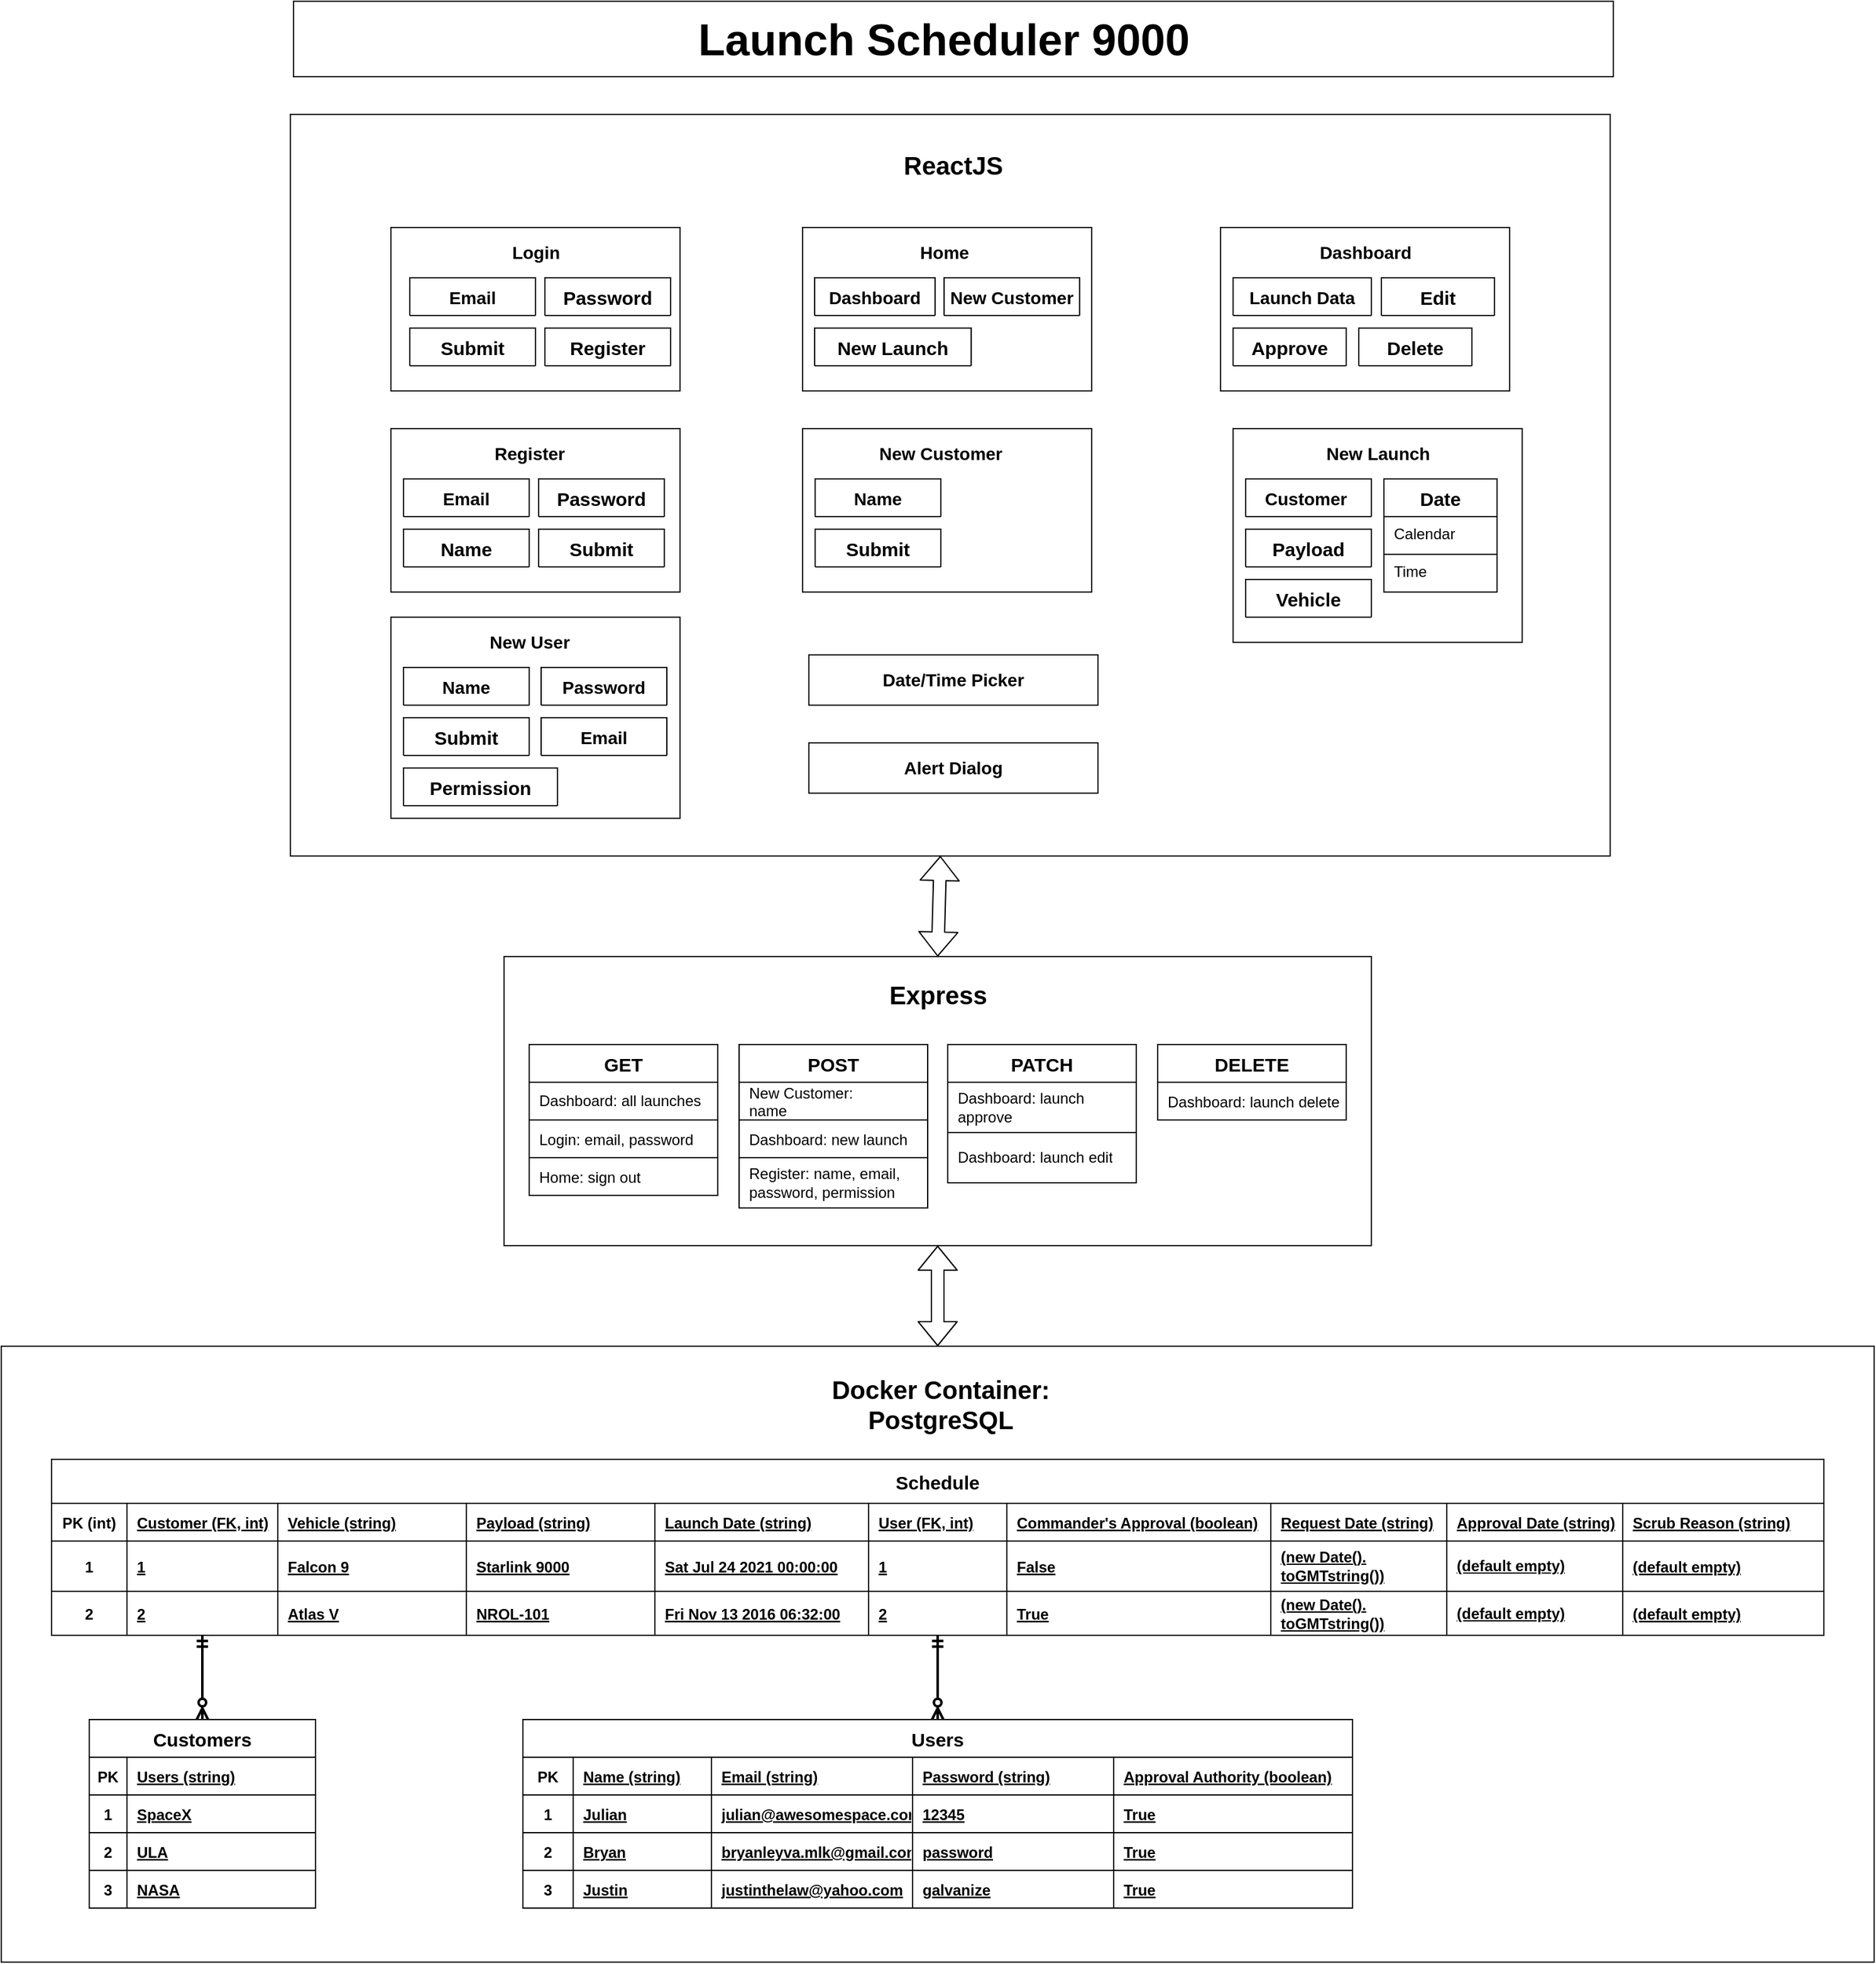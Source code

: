 <mxfile>
    <diagram id="6BDg1KD_mayfi2PuMGdl" name="Page-1">
        <mxGraphModel dx="756" dy="398" grid="1" gridSize="10" guides="1" tooltips="1" connect="1" arrows="1" fold="1" page="1" pageScale="1" pageWidth="1920" pageHeight="1200" math="0" shadow="0">
            <root>
                <mxCell id="0"/>
                <mxCell id="1" parent="0"/>
                <mxCell id="199" value="" style="whiteSpace=wrap;html=1;fontSize=15;" parent="1" vertex="1">
                    <mxGeometry x="447.5" y="130" width="1050" height="60" as="geometry"/>
                </mxCell>
                <mxCell id="Rv9vlVJMcPTRxCtkCa90-260" value="" style="whiteSpace=wrap;html=1;fontSize=15;" parent="1" vertex="1">
                    <mxGeometry x="445" y="220" width="1050" height="590" as="geometry"/>
                </mxCell>
                <mxCell id="Rv9vlVJMcPTRxCtkCa90-183" value="" style="whiteSpace=wrap;html=1;fontSize=15;" parent="1" vertex="1">
                    <mxGeometry x="215" y="1200" width="1490" height="490" as="geometry"/>
                </mxCell>
                <mxCell id="Rv9vlVJMcPTRxCtkCa90-259" value="" style="whiteSpace=wrap;html=1;fontSize=15;" parent="1" vertex="1">
                    <mxGeometry x="615" y="890" width="690" height="230" as="geometry"/>
                </mxCell>
                <mxCell id="Rv9vlVJMcPTRxCtkCa90-250" value="Express" style="text;html=1;strokeColor=none;fillColor=none;align=center;verticalAlign=middle;whiteSpace=wrap;rounded=0;fontSize=20;fontStyle=1" parent="1" vertex="1">
                    <mxGeometry x="862.5" y="910" width="195" height="20" as="geometry"/>
                </mxCell>
                <mxCell id="Rv9vlVJMcPTRxCtkCa90-251" value="ReactJS" style="text;html=1;strokeColor=none;fillColor=none;align=center;verticalAlign=middle;whiteSpace=wrap;rounded=0;fontSize=20;fontStyle=1" parent="1" vertex="1">
                    <mxGeometry x="875" y="250" width="195" height="20" as="geometry"/>
                </mxCell>
                <mxCell id="28" value="Schedule" style="shape=table;startSize=35;container=1;collapsible=1;childLayout=tableLayout;fixedRows=1;rowLines=0;fontStyle=1;align=center;resizeLast=1;fontSize=15;" parent="1" vertex="1">
                    <mxGeometry x="255" y="1290" width="1410" height="140" as="geometry"/>
                </mxCell>
                <mxCell id="29" value="" style="shape=partialRectangle;collapsible=0;dropTarget=0;pointerEvents=0;fillColor=none;top=0;left=0;bottom=1;right=0;points=[[0,0.5],[1,0.5]];portConstraint=eastwest;" parent="28" vertex="1">
                    <mxGeometry y="35" width="1410" height="30" as="geometry"/>
                </mxCell>
                <mxCell id="30" value="PK (int)" style="shape=partialRectangle;connectable=0;fillColor=none;top=0;left=0;bottom=0;right=0;fontStyle=1;overflow=hidden;" parent="29" vertex="1">
                    <mxGeometry width="60" height="30" as="geometry"/>
                </mxCell>
                <mxCell id="31" value="Customer (FK, int)" style="shape=partialRectangle;connectable=0;fillColor=none;top=0;left=0;bottom=0;right=0;align=left;spacingLeft=6;fontStyle=5;overflow=hidden;" parent="29" vertex="1">
                    <mxGeometry x="60" width="120" height="30" as="geometry"/>
                </mxCell>
                <mxCell id="51" value="Vehicle (string)" style="shape=partialRectangle;connectable=0;fillColor=none;top=0;left=0;bottom=0;right=0;align=left;spacingLeft=6;fontStyle=5;overflow=hidden;" parent="29" vertex="1">
                    <mxGeometry x="180" width="150" height="30" as="geometry"/>
                </mxCell>
                <mxCell id="55" value="Payload (string)" style="shape=partialRectangle;connectable=0;fillColor=none;top=0;left=0;bottom=0;right=0;align=left;spacingLeft=6;fontStyle=5;overflow=hidden;" parent="29" vertex="1">
                    <mxGeometry x="330" width="150" height="30" as="geometry"/>
                </mxCell>
                <mxCell id="97" value="Launch Date (string)" style="shape=partialRectangle;connectable=0;fillColor=none;top=0;left=0;bottom=0;right=0;align=left;spacingLeft=6;fontStyle=5;overflow=hidden;" parent="29" vertex="1">
                    <mxGeometry x="480" width="170" height="30" as="geometry"/>
                </mxCell>
                <mxCell id="168" value="User (FK, int)" style="shape=partialRectangle;connectable=0;fillColor=none;top=0;left=0;bottom=0;right=0;align=left;spacingLeft=6;fontStyle=5;overflow=hidden;" parent="29" vertex="1">
                    <mxGeometry x="650" width="110.0" height="30" as="geometry"/>
                </mxCell>
                <mxCell id="101" value="Commander's Approval (boolean)" style="shape=partialRectangle;connectable=0;fillColor=none;top=0;left=0;bottom=0;right=0;align=left;spacingLeft=6;fontStyle=5;overflow=hidden;" parent="29" vertex="1">
                    <mxGeometry x="760.0" width="210.0" height="30" as="geometry"/>
                </mxCell>
                <mxCell id="204" value="Request Date (string)" style="shape=partialRectangle;connectable=0;fillColor=none;top=0;left=0;bottom=0;right=0;align=left;spacingLeft=6;fontStyle=5;overflow=hidden;" parent="29" vertex="1">
                    <mxGeometry x="970" width="140" height="30" as="geometry"/>
                </mxCell>
                <mxCell id="216" value="Approval Date (string)" style="shape=partialRectangle;connectable=0;fillColor=none;top=0;left=0;bottom=0;right=0;align=left;spacingLeft=6;fontStyle=5;overflow=hidden;" parent="29" vertex="1">
                    <mxGeometry x="1110" width="140" height="30" as="geometry"/>
                </mxCell>
                <mxCell id="219" value="Scrub Reason (string)" style="shape=partialRectangle;connectable=0;fillColor=none;top=0;left=0;bottom=0;right=0;align=left;spacingLeft=6;fontStyle=5;overflow=hidden;" parent="29" vertex="1">
                    <mxGeometry x="1250" width="160" height="30" as="geometry"/>
                </mxCell>
                <mxCell id="44" style="shape=partialRectangle;collapsible=0;dropTarget=0;pointerEvents=0;fillColor=none;top=0;left=0;bottom=1;right=0;points=[[0,0.5],[1,0.5]];portConstraint=eastwest;" parent="28" vertex="1">
                    <mxGeometry y="65" width="1410" height="40" as="geometry"/>
                </mxCell>
                <mxCell id="45" value="1" style="shape=partialRectangle;connectable=0;fillColor=none;top=0;left=0;bottom=0;right=0;fontStyle=1;overflow=hidden;" parent="44" vertex="1">
                    <mxGeometry width="60" height="40" as="geometry"/>
                </mxCell>
                <mxCell id="46" value="1" style="shape=partialRectangle;connectable=0;fillColor=none;top=0;left=0;bottom=0;right=0;align=left;spacingLeft=6;fontStyle=5;overflow=hidden;" parent="44" vertex="1">
                    <mxGeometry x="60" width="120" height="40" as="geometry"/>
                </mxCell>
                <mxCell id="52" value="Falcon 9" style="shape=partialRectangle;connectable=0;fillColor=none;top=0;left=0;bottom=0;right=0;align=left;spacingLeft=6;fontStyle=5;overflow=hidden;" parent="44" vertex="1">
                    <mxGeometry x="180" width="150" height="40" as="geometry"/>
                </mxCell>
                <mxCell id="56" value="Starlink 9000" style="shape=partialRectangle;connectable=0;fillColor=none;top=0;left=0;bottom=0;right=0;align=left;spacingLeft=6;fontStyle=5;overflow=hidden;" parent="44" vertex="1">
                    <mxGeometry x="330" width="150" height="40" as="geometry"/>
                </mxCell>
                <mxCell id="98" value="Sat Jul 24 2021 00:00:00" style="shape=partialRectangle;connectable=0;fillColor=none;top=0;left=0;bottom=0;right=0;align=left;spacingLeft=6;fontStyle=5;overflow=hidden;" parent="44" vertex="1">
                    <mxGeometry x="480" width="170" height="40" as="geometry"/>
                </mxCell>
                <mxCell id="169" value="1" style="shape=partialRectangle;connectable=0;fillColor=none;top=0;left=0;bottom=0;right=0;align=left;spacingLeft=6;fontStyle=5;overflow=hidden;" parent="44" vertex="1">
                    <mxGeometry x="650" width="110.0" height="40" as="geometry"/>
                </mxCell>
                <mxCell id="102" value="False" style="shape=partialRectangle;connectable=0;fillColor=none;top=0;left=0;bottom=0;right=0;align=left;spacingLeft=6;fontStyle=5;overflow=hidden;" parent="44" vertex="1">
                    <mxGeometry x="760.0" width="210.0" height="40" as="geometry"/>
                </mxCell>
                <mxCell id="205" value="(new Date(). toGMTstring())" style="shape=partialRectangle;connectable=0;fillColor=none;top=0;left=0;bottom=0;right=0;align=left;spacingLeft=6;fontStyle=5;overflow=hidden;whiteSpace=wrap;" parent="44" vertex="1">
                    <mxGeometry x="970" width="140" height="40" as="geometry"/>
                </mxCell>
                <mxCell id="217" value="(default empty)" style="shape=partialRectangle;connectable=0;fillColor=none;top=0;left=0;bottom=0;right=0;align=left;spacingLeft=6;fontStyle=5;overflow=hidden;whiteSpace=wrap;" parent="44" vertex="1">
                    <mxGeometry x="1110" width="140" height="40" as="geometry"/>
                </mxCell>
                <mxCell id="220" value="(default empty)" style="shape=partialRectangle;connectable=0;fillColor=none;top=0;left=0;bottom=0;right=0;align=left;spacingLeft=6;fontStyle=5;overflow=hidden;" parent="44" vertex="1">
                    <mxGeometry x="1250" width="160" height="40" as="geometry"/>
                </mxCell>
                <mxCell id="41" style="shape=partialRectangle;collapsible=0;dropTarget=0;pointerEvents=0;fillColor=none;top=0;left=0;bottom=1;right=0;points=[[0,0.5],[1,0.5]];portConstraint=eastwest;" parent="28" vertex="1">
                    <mxGeometry y="105" width="1410" height="35" as="geometry"/>
                </mxCell>
                <mxCell id="42" value="2" style="shape=partialRectangle;connectable=0;fillColor=none;top=0;left=0;bottom=0;right=0;fontStyle=1;overflow=hidden;" parent="41" vertex="1">
                    <mxGeometry width="60" height="35" as="geometry"/>
                </mxCell>
                <mxCell id="43" value="2" style="shape=partialRectangle;connectable=0;fillColor=none;top=0;left=0;bottom=0;right=0;align=left;spacingLeft=6;fontStyle=5;overflow=hidden;" parent="41" vertex="1">
                    <mxGeometry x="60" width="120" height="35" as="geometry"/>
                </mxCell>
                <mxCell id="53" value="Atlas V" style="shape=partialRectangle;connectable=0;fillColor=none;top=0;left=0;bottom=0;right=0;align=left;spacingLeft=6;fontStyle=5;overflow=hidden;" parent="41" vertex="1">
                    <mxGeometry x="180" width="150" height="35" as="geometry"/>
                </mxCell>
                <mxCell id="57" value="NROL-101" style="shape=partialRectangle;connectable=0;fillColor=none;top=0;left=0;bottom=0;right=0;align=left;spacingLeft=6;fontStyle=5;overflow=hidden;" parent="41" vertex="1">
                    <mxGeometry x="330" width="150" height="35" as="geometry"/>
                </mxCell>
                <mxCell id="99" value="Fri Nov 13 2016 06:32:00" style="shape=partialRectangle;connectable=0;fillColor=none;top=0;left=0;bottom=0;right=0;align=left;spacingLeft=6;fontStyle=5;overflow=hidden;" parent="41" vertex="1">
                    <mxGeometry x="480" width="170" height="35" as="geometry"/>
                </mxCell>
                <mxCell id="170" value="2" style="shape=partialRectangle;connectable=0;fillColor=none;top=0;left=0;bottom=0;right=0;align=left;spacingLeft=6;fontStyle=5;overflow=hidden;" parent="41" vertex="1">
                    <mxGeometry x="650" width="110.0" height="35" as="geometry"/>
                </mxCell>
                <mxCell id="103" value="True" style="shape=partialRectangle;connectable=0;fillColor=none;top=0;left=0;bottom=0;right=0;align=left;spacingLeft=6;fontStyle=5;overflow=hidden;" parent="41" vertex="1">
                    <mxGeometry x="760.0" width="210.0" height="35" as="geometry"/>
                </mxCell>
                <mxCell id="206" value="(new Date(). toGMTstring())" style="shape=partialRectangle;connectable=0;fillColor=none;top=0;left=0;bottom=0;right=0;align=left;spacingLeft=6;fontStyle=5;overflow=hidden;whiteSpace=wrap;" parent="41" vertex="1">
                    <mxGeometry x="970" width="140" height="35" as="geometry"/>
                </mxCell>
                <mxCell id="218" value="(default empty)" style="shape=partialRectangle;connectable=0;fillColor=none;top=0;left=0;bottom=0;right=0;align=left;spacingLeft=6;fontStyle=5;overflow=hidden;whiteSpace=wrap;" parent="41" vertex="1">
                    <mxGeometry x="1110" width="140" height="35" as="geometry"/>
                </mxCell>
                <mxCell id="221" value="(default empty)" style="shape=partialRectangle;connectable=0;fillColor=none;top=0;left=0;bottom=0;right=0;align=left;spacingLeft=6;fontStyle=5;overflow=hidden;" parent="41" vertex="1">
                    <mxGeometry x="1250" width="160" height="35" as="geometry"/>
                </mxCell>
                <mxCell id="84" value="Customers" style="shape=table;startSize=30;container=1;collapsible=1;childLayout=tableLayout;fixedRows=1;rowLines=0;fontStyle=1;align=center;resizeLast=1;fontSize=15;" parent="1" vertex="1">
                    <mxGeometry x="285" y="1497" width="180" height="150" as="geometry"/>
                </mxCell>
                <mxCell id="85" value="" style="shape=partialRectangle;collapsible=0;dropTarget=0;pointerEvents=0;fillColor=none;top=0;left=0;bottom=1;right=0;points=[[0,0.5],[1,0.5]];portConstraint=eastwest;" parent="84" vertex="1">
                    <mxGeometry y="30" width="180" height="30" as="geometry"/>
                </mxCell>
                <mxCell id="86" value="PK" style="shape=partialRectangle;connectable=0;fillColor=none;top=0;left=0;bottom=0;right=0;fontStyle=1;overflow=hidden;" parent="85" vertex="1">
                    <mxGeometry width="30" height="30" as="geometry"/>
                </mxCell>
                <mxCell id="87" value="Users (string)" style="shape=partialRectangle;connectable=0;fillColor=none;top=0;left=0;bottom=0;right=0;align=left;spacingLeft=6;fontStyle=5;overflow=hidden;" parent="85" vertex="1">
                    <mxGeometry x="30" width="150" height="30" as="geometry"/>
                </mxCell>
                <mxCell id="108" style="shape=partialRectangle;collapsible=0;dropTarget=0;pointerEvents=0;fillColor=none;top=0;left=0;bottom=1;right=0;points=[[0,0.5],[1,0.5]];portConstraint=eastwest;" parent="84" vertex="1">
                    <mxGeometry y="60" width="180" height="30" as="geometry"/>
                </mxCell>
                <mxCell id="109" value="1" style="shape=partialRectangle;connectable=0;fillColor=none;top=0;left=0;bottom=0;right=0;fontStyle=1;overflow=hidden;" parent="108" vertex="1">
                    <mxGeometry width="30" height="30" as="geometry"/>
                </mxCell>
                <mxCell id="110" value="SpaceX" style="shape=partialRectangle;connectable=0;fillColor=none;top=0;left=0;bottom=0;right=0;align=left;spacingLeft=6;fontStyle=5;overflow=hidden;" parent="108" vertex="1">
                    <mxGeometry x="30" width="150" height="30" as="geometry"/>
                </mxCell>
                <mxCell id="105" style="shape=partialRectangle;collapsible=0;dropTarget=0;pointerEvents=0;fillColor=none;top=0;left=0;bottom=1;right=0;points=[[0,0.5],[1,0.5]];portConstraint=eastwest;" parent="84" vertex="1">
                    <mxGeometry y="90" width="180" height="30" as="geometry"/>
                </mxCell>
                <mxCell id="106" value="2" style="shape=partialRectangle;connectable=0;fillColor=none;top=0;left=0;bottom=0;right=0;fontStyle=1;overflow=hidden;" parent="105" vertex="1">
                    <mxGeometry width="30" height="30" as="geometry"/>
                </mxCell>
                <mxCell id="107" value="ULA" style="shape=partialRectangle;connectable=0;fillColor=none;top=0;left=0;bottom=0;right=0;align=left;spacingLeft=6;fontStyle=5;overflow=hidden;" parent="105" vertex="1">
                    <mxGeometry x="30" width="150" height="30" as="geometry"/>
                </mxCell>
                <mxCell id="164" style="shape=partialRectangle;collapsible=0;dropTarget=0;pointerEvents=0;fillColor=none;top=0;left=0;bottom=1;right=0;points=[[0,0.5],[1,0.5]];portConstraint=eastwest;" parent="84" vertex="1">
                    <mxGeometry y="120" width="180" height="30" as="geometry"/>
                </mxCell>
                <mxCell id="165" value="3" style="shape=partialRectangle;connectable=0;fillColor=none;top=0;left=0;bottom=0;right=0;fontStyle=1;overflow=hidden;" parent="164" vertex="1">
                    <mxGeometry width="30" height="30" as="geometry"/>
                </mxCell>
                <mxCell id="166" value="NASA" style="shape=partialRectangle;connectable=0;fillColor=none;top=0;left=0;bottom=0;right=0;align=left;spacingLeft=6;fontStyle=5;overflow=hidden;" parent="164" vertex="1">
                    <mxGeometry x="30" width="150" height="30" as="geometry"/>
                </mxCell>
                <mxCell id="141" value="Users" style="shape=table;startSize=30;container=1;collapsible=1;childLayout=tableLayout;fixedRows=1;rowLines=0;fontStyle=1;align=center;resizeLast=1;fontSize=15;" parent="1" vertex="1">
                    <mxGeometry x="630" y="1497" width="660" height="150" as="geometry"/>
                </mxCell>
                <mxCell id="142" value="" style="shape=partialRectangle;collapsible=0;dropTarget=0;pointerEvents=0;fillColor=none;top=0;left=0;bottom=1;right=0;points=[[0,0.5],[1,0.5]];portConstraint=eastwest;" parent="141" vertex="1">
                    <mxGeometry y="30" width="660" height="30" as="geometry"/>
                </mxCell>
                <mxCell id="143" value="PK" style="shape=partialRectangle;connectable=0;fillColor=none;top=0;left=0;bottom=0;right=0;fontStyle=1;overflow=hidden;" parent="142" vertex="1">
                    <mxGeometry width="40" height="30" as="geometry"/>
                </mxCell>
                <mxCell id="144" value="Name (string)" style="shape=partialRectangle;connectable=0;fillColor=none;top=0;left=0;bottom=0;right=0;align=left;spacingLeft=6;fontStyle=5;overflow=hidden;" parent="142" vertex="1">
                    <mxGeometry x="40" width="110" height="30" as="geometry"/>
                </mxCell>
                <mxCell id="151" value="Email (string)" style="shape=partialRectangle;connectable=0;fillColor=none;top=0;left=0;bottom=0;right=0;align=left;spacingLeft=6;fontStyle=5;overflow=hidden;" parent="142" vertex="1">
                    <mxGeometry x="150" width="160" height="30" as="geometry"/>
                </mxCell>
                <mxCell id="154" value="Password (string)" style="shape=partialRectangle;connectable=0;fillColor=none;top=0;left=0;bottom=0;right=0;align=left;spacingLeft=6;fontStyle=5;overflow=hidden;" parent="142" vertex="1">
                    <mxGeometry x="310" width="160" height="30" as="geometry"/>
                </mxCell>
                <mxCell id="222" value="Approval Authority (boolean)" style="shape=partialRectangle;connectable=0;fillColor=none;top=0;left=0;bottom=0;right=0;align=left;spacingLeft=6;fontStyle=5;overflow=hidden;" parent="142" vertex="1">
                    <mxGeometry x="470" width="190" height="30" as="geometry"/>
                </mxCell>
                <mxCell id="145" style="shape=partialRectangle;collapsible=0;dropTarget=0;pointerEvents=0;fillColor=none;top=0;left=0;bottom=1;right=0;points=[[0,0.5],[1,0.5]];portConstraint=eastwest;" parent="141" vertex="1">
                    <mxGeometry y="60" width="660" height="30" as="geometry"/>
                </mxCell>
                <mxCell id="146" value="1" style="shape=partialRectangle;connectable=0;fillColor=none;top=0;left=0;bottom=0;right=0;fontStyle=1;overflow=hidden;" parent="145" vertex="1">
                    <mxGeometry width="40" height="30" as="geometry"/>
                </mxCell>
                <mxCell id="147" value="Julian" style="shape=partialRectangle;connectable=0;fillColor=none;top=0;left=0;bottom=0;right=0;align=left;spacingLeft=6;fontStyle=5;overflow=hidden;" parent="145" vertex="1">
                    <mxGeometry x="40" width="110" height="30" as="geometry"/>
                </mxCell>
                <mxCell id="152" value="julian@awesomespace.com" style="shape=partialRectangle;connectable=0;fillColor=none;top=0;left=0;bottom=0;right=0;align=left;spacingLeft=6;fontStyle=5;overflow=hidden;" parent="145" vertex="1">
                    <mxGeometry x="150" width="160" height="30" as="geometry"/>
                </mxCell>
                <mxCell id="155" value="12345" style="shape=partialRectangle;connectable=0;fillColor=none;top=0;left=0;bottom=0;right=0;align=left;spacingLeft=6;fontStyle=5;overflow=hidden;" parent="145" vertex="1">
                    <mxGeometry x="310" width="160" height="30" as="geometry"/>
                </mxCell>
                <mxCell id="223" value="True" style="shape=partialRectangle;connectable=0;fillColor=none;top=0;left=0;bottom=0;right=0;align=left;spacingLeft=6;fontStyle=5;overflow=hidden;" parent="145" vertex="1">
                    <mxGeometry x="470" width="190" height="30" as="geometry"/>
                </mxCell>
                <mxCell id="148" style="shape=partialRectangle;collapsible=0;dropTarget=0;pointerEvents=0;fillColor=none;top=0;left=0;bottom=1;right=0;points=[[0,0.5],[1,0.5]];portConstraint=eastwest;" parent="141" vertex="1">
                    <mxGeometry y="90" width="660" height="30" as="geometry"/>
                </mxCell>
                <mxCell id="149" value="2" style="shape=partialRectangle;connectable=0;fillColor=none;top=0;left=0;bottom=0;right=0;fontStyle=1;overflow=hidden;" parent="148" vertex="1">
                    <mxGeometry width="40" height="30" as="geometry"/>
                </mxCell>
                <mxCell id="150" value="Bryan" style="shape=partialRectangle;connectable=0;fillColor=none;top=0;left=0;bottom=0;right=0;align=left;spacingLeft=6;fontStyle=5;overflow=hidden;" parent="148" vertex="1">
                    <mxGeometry x="40" width="110" height="30" as="geometry"/>
                </mxCell>
                <mxCell id="153" value="bryanleyva.mlk@gmail.com" style="shape=partialRectangle;connectable=0;fillColor=none;top=0;left=0;bottom=0;right=0;align=left;spacingLeft=6;fontStyle=5;overflow=hidden;" parent="148" vertex="1">
                    <mxGeometry x="150" width="160" height="30" as="geometry"/>
                </mxCell>
                <mxCell id="156" value="password" style="shape=partialRectangle;connectable=0;fillColor=none;top=0;left=0;bottom=0;right=0;align=left;spacingLeft=6;fontStyle=5;overflow=hidden;" parent="148" vertex="1">
                    <mxGeometry x="310" width="160" height="30" as="geometry"/>
                </mxCell>
                <mxCell id="224" value="True" style="shape=partialRectangle;connectable=0;fillColor=none;top=0;left=0;bottom=0;right=0;align=left;spacingLeft=6;fontStyle=5;overflow=hidden;" parent="148" vertex="1">
                    <mxGeometry x="470" width="190" height="30" as="geometry"/>
                </mxCell>
                <mxCell id="157" style="shape=partialRectangle;collapsible=0;dropTarget=0;pointerEvents=0;fillColor=none;top=0;left=0;bottom=1;right=0;points=[[0,0.5],[1,0.5]];portConstraint=eastwest;" parent="141" vertex="1">
                    <mxGeometry y="120" width="660" height="30" as="geometry"/>
                </mxCell>
                <mxCell id="158" value="3" style="shape=partialRectangle;connectable=0;fillColor=none;top=0;left=0;bottom=0;right=0;fontStyle=1;overflow=hidden;" parent="157" vertex="1">
                    <mxGeometry width="40" height="30" as="geometry"/>
                </mxCell>
                <mxCell id="159" value="Justin" style="shape=partialRectangle;connectable=0;fillColor=none;top=0;left=0;bottom=0;right=0;align=left;spacingLeft=6;fontStyle=5;overflow=hidden;" parent="157" vertex="1">
                    <mxGeometry x="40" width="110" height="30" as="geometry"/>
                </mxCell>
                <mxCell id="160" value="justinthelaw@yahoo.com" style="shape=partialRectangle;connectable=0;fillColor=none;top=0;left=0;bottom=0;right=0;align=left;spacingLeft=6;fontStyle=5;overflow=hidden;" parent="157" vertex="1">
                    <mxGeometry x="150" width="160" height="30" as="geometry"/>
                </mxCell>
                <mxCell id="161" value="galvanize" style="shape=partialRectangle;connectable=0;fillColor=none;top=0;left=0;bottom=0;right=0;align=left;spacingLeft=6;fontStyle=5;overflow=hidden;" parent="157" vertex="1">
                    <mxGeometry x="310" width="160" height="30" as="geometry"/>
                </mxCell>
                <mxCell id="225" value="True" style="shape=partialRectangle;connectable=0;fillColor=none;top=0;left=0;bottom=0;right=0;align=left;spacingLeft=6;fontStyle=5;overflow=hidden;" parent="157" vertex="1">
                    <mxGeometry x="470" width="190" height="30" as="geometry"/>
                </mxCell>
                <mxCell id="167" value="" style="endArrow=ERzeroToMany;html=1;startArrow=ERmandOne;startFill=0;endFill=1;jumpSize=7;strokeWidth=2;entryX=0.5;entryY=0;entryDx=0;entryDy=0;labelBackgroundColor=none;" parent="1" target="84" edge="1">
                    <mxGeometry x="215" y="1210" width="50" height="50" as="geometry">
                        <mxPoint x="375" y="1430" as="sourcePoint"/>
                        <mxPoint x="435" y="1440" as="targetPoint"/>
                    </mxGeometry>
                </mxCell>
                <mxCell id="183" value="" style="endArrow=ERzeroToMany;html=1;startArrow=ERmandOne;startFill=0;endFill=1;jumpSize=7;strokeWidth=2;labelBackgroundColor=none;entryX=0.5;entryY=0;entryDx=0;entryDy=0;" parent="1" target="141" edge="1">
                    <mxGeometry x="215" y="1210" width="50" height="50" as="geometry">
                        <mxPoint x="960" y="1430" as="sourcePoint"/>
                        <mxPoint x="955" y="1497" as="targetPoint"/>
                    </mxGeometry>
                </mxCell>
                <mxCell id="Rv9vlVJMcPTRxCtkCa90-184" value="Docker Container: PostgreSQL" style="text;html=1;strokeColor=none;fillColor=none;align=center;verticalAlign=middle;whiteSpace=wrap;rounded=0;fontSize=20;fontStyle=1" parent="1" vertex="1">
                    <mxGeometry x="865" y="1236" width="195" height="20" as="geometry"/>
                </mxCell>
                <mxCell id="Rv9vlVJMcPTRxCtkCa90-265" value="" style="shape=flexArrow;endArrow=classic;html=1;fontSize=20;entryX=0.5;entryY=1;entryDx=0;entryDy=0;fillColor=#ffffff;startArrow=block;exitX=0.5;exitY=0;exitDx=0;exitDy=0;" parent="1" source="Rv9vlVJMcPTRxCtkCa90-183" target="Rv9vlVJMcPTRxCtkCa90-259" edge="1">
                    <mxGeometry width="50" height="50" relative="1" as="geometry">
                        <mxPoint x="740" y="1400" as="sourcePoint"/>
                        <mxPoint x="1115" y="1300" as="targetPoint"/>
                    </mxGeometry>
                </mxCell>
                <mxCell id="Rv9vlVJMcPTRxCtkCa90-296" value="GET" style="shape=table;startSize=30;container=1;collapsible=1;childLayout=tableLayout;fixedRows=1;rowLines=0;fontStyle=1;align=center;resizeLast=1;fontSize=15;" parent="1" vertex="1">
                    <mxGeometry x="635" y="960" width="150" height="120" as="geometry"/>
                </mxCell>
                <mxCell id="Rv9vlVJMcPTRxCtkCa90-297" value="" style="shape=partialRectangle;collapsible=0;dropTarget=0;pointerEvents=0;fillColor=none;top=0;left=0;bottom=1;right=0;points=[[0,0.5],[1,0.5]];portConstraint=eastwest;" parent="Rv9vlVJMcPTRxCtkCa90-296" vertex="1">
                    <mxGeometry y="30" width="150" height="30" as="geometry"/>
                </mxCell>
                <mxCell id="Rv9vlVJMcPTRxCtkCa90-299" value="Dashboard: all launches" style="shape=partialRectangle;connectable=0;fillColor=none;top=0;left=0;bottom=0;right=0;align=left;spacingLeft=6;fontStyle=0;overflow=hidden;whiteSpace=wrap;" parent="Rv9vlVJMcPTRxCtkCa90-297" vertex="1">
                    <mxGeometry width="150" height="30" as="geometry"/>
                </mxCell>
                <mxCell id="Rv9vlVJMcPTRxCtkCa90-300" style="shape=partialRectangle;collapsible=0;dropTarget=0;pointerEvents=0;fillColor=none;top=0;left=0;bottom=1;right=0;points=[[0,0.5],[1,0.5]];portConstraint=eastwest;" parent="Rv9vlVJMcPTRxCtkCa90-296" vertex="1">
                    <mxGeometry y="60" width="150" height="30" as="geometry"/>
                </mxCell>
                <mxCell id="Rv9vlVJMcPTRxCtkCa90-302" value="Login: email, password" style="shape=partialRectangle;connectable=0;fillColor=none;top=0;left=0;bottom=0;right=0;align=left;spacingLeft=6;fontStyle=0;overflow=hidden;" parent="Rv9vlVJMcPTRxCtkCa90-300" vertex="1">
                    <mxGeometry width="150" height="30" as="geometry"/>
                </mxCell>
                <mxCell id="259" style="shape=partialRectangle;collapsible=0;dropTarget=0;pointerEvents=0;fillColor=none;top=0;left=0;bottom=1;right=0;points=[[0,0.5],[1,0.5]];portConstraint=eastwest;" parent="Rv9vlVJMcPTRxCtkCa90-296" vertex="1">
                    <mxGeometry y="90" width="150" height="30" as="geometry"/>
                </mxCell>
                <mxCell id="260" value="Home: sign out" style="shape=partialRectangle;connectable=0;fillColor=none;top=0;left=0;bottom=0;right=0;align=left;spacingLeft=6;fontStyle=0;overflow=hidden;" parent="259" vertex="1">
                    <mxGeometry width="150" height="30" as="geometry"/>
                </mxCell>
                <mxCell id="Rv9vlVJMcPTRxCtkCa90-325" value="POST" style="shape=table;startSize=30;container=1;collapsible=1;childLayout=tableLayout;fixedRows=1;rowLines=0;fontStyle=1;align=center;resizeLast=1;fontSize=15;" parent="1" vertex="1">
                    <mxGeometry x="802" y="960" width="150" height="130" as="geometry"/>
                </mxCell>
                <mxCell id="Rv9vlVJMcPTRxCtkCa90-326" value="" style="shape=partialRectangle;collapsible=0;dropTarget=0;pointerEvents=0;fillColor=none;top=0;left=0;bottom=1;right=0;points=[[0,0.5],[1,0.5]];portConstraint=eastwest;" parent="Rv9vlVJMcPTRxCtkCa90-325" vertex="1">
                    <mxGeometry y="30" width="150" height="30" as="geometry"/>
                </mxCell>
                <mxCell id="Rv9vlVJMcPTRxCtkCa90-327" value="New Customer: &#10;name" style="shape=partialRectangle;connectable=0;fillColor=none;top=0;left=0;bottom=0;right=0;align=left;spacingLeft=6;fontStyle=0;overflow=hidden;" parent="Rv9vlVJMcPTRxCtkCa90-326" vertex="1">
                    <mxGeometry width="150" height="30" as="geometry"/>
                </mxCell>
                <mxCell id="Rv9vlVJMcPTRxCtkCa90-328" style="shape=partialRectangle;collapsible=0;dropTarget=0;pointerEvents=0;fillColor=none;top=0;left=0;bottom=1;right=0;points=[[0,0.5],[1,0.5]];portConstraint=eastwest;" parent="Rv9vlVJMcPTRxCtkCa90-325" vertex="1">
                    <mxGeometry y="60" width="150" height="30" as="geometry"/>
                </mxCell>
                <mxCell id="Rv9vlVJMcPTRxCtkCa90-329" value="Dashboard: new launch" style="shape=partialRectangle;connectable=0;fillColor=none;top=0;left=0;bottom=0;right=0;align=left;spacingLeft=6;fontStyle=0;overflow=hidden;" parent="Rv9vlVJMcPTRxCtkCa90-328" vertex="1">
                    <mxGeometry width="150" height="30" as="geometry"/>
                </mxCell>
                <mxCell id="Rv9vlVJMcPTRxCtkCa90-330" style="shape=partialRectangle;collapsible=0;dropTarget=0;pointerEvents=0;fillColor=none;top=0;left=0;bottom=1;right=0;points=[[0,0.5],[1,0.5]];portConstraint=eastwest;" parent="Rv9vlVJMcPTRxCtkCa90-325" vertex="1">
                    <mxGeometry y="90" width="150" height="40" as="geometry"/>
                </mxCell>
                <mxCell id="Rv9vlVJMcPTRxCtkCa90-331" value="Register: name, email, password, permission" style="shape=partialRectangle;connectable=0;fillColor=none;top=0;left=0;bottom=0;right=0;align=left;spacingLeft=6;fontStyle=0;overflow=hidden;whiteSpace=wrap;" parent="Rv9vlVJMcPTRxCtkCa90-330" vertex="1">
                    <mxGeometry width="150" height="40" as="geometry"/>
                </mxCell>
                <mxCell id="Rv9vlVJMcPTRxCtkCa90-334" value="PATCH" style="shape=table;startSize=30;container=1;collapsible=1;childLayout=tableLayout;fixedRows=1;rowLines=0;fontStyle=1;align=center;resizeLast=1;fontSize=15;" parent="1" vertex="1">
                    <mxGeometry x="968" y="960" width="150" height="110" as="geometry"/>
                </mxCell>
                <mxCell id="Rv9vlVJMcPTRxCtkCa90-335" value="" style="shape=partialRectangle;collapsible=0;dropTarget=0;pointerEvents=0;fillColor=none;top=0;left=0;bottom=1;right=0;points=[[0,0.5],[1,0.5]];portConstraint=eastwest;" parent="Rv9vlVJMcPTRxCtkCa90-334" vertex="1">
                    <mxGeometry y="30" width="150" height="40" as="geometry"/>
                </mxCell>
                <mxCell id="Rv9vlVJMcPTRxCtkCa90-336" value="Dashboard: launch approve" style="shape=partialRectangle;connectable=0;fillColor=none;top=0;left=0;bottom=0;right=0;align=left;spacingLeft=6;fontStyle=0;overflow=hidden;whiteSpace=wrap;" parent="Rv9vlVJMcPTRxCtkCa90-335" vertex="1">
                    <mxGeometry width="150" height="40" as="geometry"/>
                </mxCell>
                <mxCell id="234" style="shape=partialRectangle;collapsible=0;dropTarget=0;pointerEvents=0;fillColor=none;top=0;left=0;bottom=1;right=0;points=[[0,0.5],[1,0.5]];portConstraint=eastwest;" parent="Rv9vlVJMcPTRxCtkCa90-334" vertex="1">
                    <mxGeometry y="70" width="150" height="40" as="geometry"/>
                </mxCell>
                <mxCell id="235" value="Dashboard: launch edit" style="shape=partialRectangle;connectable=0;fillColor=none;top=0;left=0;bottom=0;right=0;align=left;spacingLeft=6;fontStyle=0;overflow=hidden;whiteSpace=wrap;" parent="234" vertex="1">
                    <mxGeometry width="150" height="40" as="geometry"/>
                </mxCell>
                <mxCell id="Rv9vlVJMcPTRxCtkCa90-343" value="DELETE" style="shape=table;startSize=30;container=1;collapsible=1;childLayout=tableLayout;fixedRows=1;rowLines=0;fontStyle=1;align=center;resizeLast=1;fontSize=15;" parent="1" vertex="1">
                    <mxGeometry x="1135" y="960" width="150" height="60" as="geometry"/>
                </mxCell>
                <mxCell id="Rv9vlVJMcPTRxCtkCa90-344" value="" style="shape=partialRectangle;collapsible=0;dropTarget=0;pointerEvents=0;fillColor=none;top=0;left=0;bottom=1;right=0;points=[[0,0.5],[1,0.5]];portConstraint=eastwest;" parent="Rv9vlVJMcPTRxCtkCa90-343" vertex="1">
                    <mxGeometry y="30" width="150" height="30" as="geometry"/>
                </mxCell>
                <mxCell id="Rv9vlVJMcPTRxCtkCa90-345" value="Dashboard: launch delete" style="shape=partialRectangle;connectable=0;fillColor=none;top=0;left=0;bottom=0;right=0;align=left;spacingLeft=6;fontStyle=0;overflow=hidden;" parent="Rv9vlVJMcPTRxCtkCa90-344" vertex="1">
                    <mxGeometry width="150" height="30" as="geometry"/>
                </mxCell>
                <mxCell id="Rv9vlVJMcPTRxCtkCa90-475" value="" style="shape=flexArrow;endArrow=classic;html=1;fontSize=20;fillColor=#ffffff;startArrow=block;exitX=0.5;exitY=0;exitDx=0;exitDy=0;" parent="1" source="Rv9vlVJMcPTRxCtkCa90-259" target="Rv9vlVJMcPTRxCtkCa90-260" edge="1">
                    <mxGeometry width="50" height="50" relative="1" as="geometry">
                        <mxPoint x="952" y="1230" as="sourcePoint"/>
                        <mxPoint x="952" y="1160" as="targetPoint"/>
                    </mxGeometry>
                </mxCell>
                <mxCell id="Rv9vlVJMcPTRxCtkCa90-507" value="" style="group" parent="1" connectable="0" vertex="1">
                    <mxGeometry x="1185" y="310" width="230" height="130" as="geometry"/>
                </mxCell>
                <mxCell id="Rv9vlVJMcPTRxCtkCa90-476" value="" style="whiteSpace=wrap;html=1;fontSize=15;" parent="Rv9vlVJMcPTRxCtkCa90-507" vertex="1">
                    <mxGeometry width="230" height="130" as="geometry"/>
                </mxCell>
                <mxCell id="Rv9vlVJMcPTRxCtkCa90-477" value="Launch Data" style="shape=table;startSize=30;container=1;collapsible=1;childLayout=tableLayout;fixedRows=1;rowLines=0;fontStyle=1;align=center;resizeLast=1;fontSize=14;" parent="Rv9vlVJMcPTRxCtkCa90-507" collapsed="1" vertex="1">
                    <mxGeometry x="10" y="40" width="110" height="30" as="geometry">
                        <mxRectangle x="970" y="150" width="160" height="100" as="alternateBounds"/>
                    </mxGeometry>
                </mxCell>
                <mxCell id="Rv9vlVJMcPTRxCtkCa90-478" value="" style="shape=partialRectangle;collapsible=0;dropTarget=0;pointerEvents=0;fillColor=none;top=0;left=0;bottom=1;right=0;points=[[0,0.5],[1,0.5]];portConstraint=eastwest;" parent="Rv9vlVJMcPTRxCtkCa90-477" vertex="1">
                    <mxGeometry y="30" width="130" height="70" as="geometry"/>
                </mxCell>
                <mxCell id="Rv9vlVJMcPTRxCtkCa90-479" value="Input" style="shape=partialRectangle;connectable=0;fillColor=none;top=0;left=0;bottom=0;right=0;align=left;spacingLeft=6;fontStyle=0;overflow=hidden;whiteSpace=wrap;verticalAlign=top;" parent="Rv9vlVJMcPTRxCtkCa90-478" vertex="1">
                    <mxGeometry width="130" height="70" as="geometry"/>
                </mxCell>
                <mxCell id="Rv9vlVJMcPTRxCtkCa90-480" value="Dashboard" style="text;html=1;strokeColor=none;fillColor=none;align=center;verticalAlign=middle;whiteSpace=wrap;rounded=0;fontSize=14;fontStyle=1" parent="Rv9vlVJMcPTRxCtkCa90-507" vertex="1">
                    <mxGeometry x="17.5" y="10" width="195" height="20" as="geometry"/>
                </mxCell>
                <mxCell id="Rv9vlVJMcPTRxCtkCa90-481" value="Approve" style="shape=table;startSize=30;container=1;collapsible=1;childLayout=tableLayout;fixedRows=1;rowLines=0;fontStyle=1;align=center;resizeLast=1;fontSize=15;" parent="Rv9vlVJMcPTRxCtkCa90-507" collapsed="1" vertex="1">
                    <mxGeometry x="10" y="80" width="90" height="30" as="geometry">
                        <mxRectangle x="970" y="150" width="160" height="100" as="alternateBounds"/>
                    </mxGeometry>
                </mxCell>
                <mxCell id="Rv9vlVJMcPTRxCtkCa90-482" value="" style="shape=partialRectangle;collapsible=0;dropTarget=0;pointerEvents=0;fillColor=none;top=0;left=0;bottom=1;right=0;points=[[0,0.5],[1,0.5]];portConstraint=eastwest;" parent="Rv9vlVJMcPTRxCtkCa90-481" vertex="1">
                    <mxGeometry y="30" width="160" height="70" as="geometry"/>
                </mxCell>
                <mxCell id="Rv9vlVJMcPTRxCtkCa90-483" value="Input" style="shape=partialRectangle;connectable=0;fillColor=none;top=0;left=0;bottom=0;right=0;align=left;spacingLeft=6;fontStyle=0;overflow=hidden;whiteSpace=wrap;verticalAlign=top;" parent="Rv9vlVJMcPTRxCtkCa90-482" vertex="1">
                    <mxGeometry width="160" height="70" as="geometry"/>
                </mxCell>
                <mxCell id="Rv9vlVJMcPTRxCtkCa90-484" value="Register" style="shape=table;startSize=30;container=1;collapsible=1;childLayout=tableLayout;fixedRows=1;rowLines=0;fontStyle=1;align=center;resizeLast=1;fontSize=15;" parent="Rv9vlVJMcPTRxCtkCa90-481" collapsed="1" vertex="1">
                    <mxGeometry x="-72.5" width="100" height="30" as="geometry">
                        <mxRectangle x="970" y="150" width="160" height="100" as="alternateBounds"/>
                    </mxGeometry>
                </mxCell>
                <mxCell id="Rv9vlVJMcPTRxCtkCa90-485" value="" style="shape=partialRectangle;collapsible=0;dropTarget=0;pointerEvents=0;fillColor=none;top=0;left=0;bottom=1;right=0;points=[[0,0.5],[1,0.5]];portConstraint=eastwest;" parent="Rv9vlVJMcPTRxCtkCa90-484" vertex="1">
                    <mxGeometry y="30" width="160" height="70" as="geometry"/>
                </mxCell>
                <mxCell id="Rv9vlVJMcPTRxCtkCa90-486" value="Input" style="shape=partialRectangle;connectable=0;fillColor=none;top=0;left=0;bottom=0;right=0;align=left;spacingLeft=6;fontStyle=0;overflow=hidden;whiteSpace=wrap;verticalAlign=top;" parent="Rv9vlVJMcPTRxCtkCa90-485" vertex="1">
                    <mxGeometry width="160" height="70" as="geometry"/>
                </mxCell>
                <mxCell id="228" value="Edit" style="shape=table;startSize=30;container=1;collapsible=1;childLayout=tableLayout;fixedRows=1;rowLines=0;fontStyle=1;align=center;resizeLast=1;fontSize=15;" parent="Rv9vlVJMcPTRxCtkCa90-507" collapsed="1" vertex="1">
                    <mxGeometry x="128" y="40" width="90" height="30" as="geometry">
                        <mxRectangle x="970" y="150" width="160" height="100" as="alternateBounds"/>
                    </mxGeometry>
                </mxCell>
                <mxCell id="229" value="" style="shape=partialRectangle;collapsible=0;dropTarget=0;pointerEvents=0;fillColor=none;top=0;left=0;bottom=1;right=0;points=[[0,0.5],[1,0.5]];portConstraint=eastwest;" parent="228" vertex="1">
                    <mxGeometry y="30" width="160" height="70" as="geometry"/>
                </mxCell>
                <mxCell id="230" value="Input" style="shape=partialRectangle;connectable=0;fillColor=none;top=0;left=0;bottom=0;right=0;align=left;spacingLeft=6;fontStyle=0;overflow=hidden;whiteSpace=wrap;verticalAlign=top;" parent="229" vertex="1">
                    <mxGeometry width="160" height="70" as="geometry"/>
                </mxCell>
                <mxCell id="231" value="Register" style="shape=table;startSize=30;container=1;collapsible=1;childLayout=tableLayout;fixedRows=1;rowLines=0;fontStyle=1;align=center;resizeLast=1;fontSize=15;" parent="228" collapsed="1" vertex="1">
                    <mxGeometry x="-72.5" width="100" height="30" as="geometry">
                        <mxRectangle x="970" y="150" width="160" height="100" as="alternateBounds"/>
                    </mxGeometry>
                </mxCell>
                <mxCell id="232" value="" style="shape=partialRectangle;collapsible=0;dropTarget=0;pointerEvents=0;fillColor=none;top=0;left=0;bottom=1;right=0;points=[[0,0.5],[1,0.5]];portConstraint=eastwest;" parent="231" vertex="1">
                    <mxGeometry y="30" width="160" height="70" as="geometry"/>
                </mxCell>
                <mxCell id="233" value="Input" style="shape=partialRectangle;connectable=0;fillColor=none;top=0;left=0;bottom=0;right=0;align=left;spacingLeft=6;fontStyle=0;overflow=hidden;whiteSpace=wrap;verticalAlign=top;" parent="232" vertex="1">
                    <mxGeometry width="160" height="70" as="geometry"/>
                </mxCell>
                <mxCell id="Rv9vlVJMcPTRxCtkCa90-508" value="" style="group" parent="1" connectable="0" vertex="1">
                    <mxGeometry x="852.5" y="310" width="230" height="130" as="geometry"/>
                </mxCell>
                <mxCell id="185" value="" style="whiteSpace=wrap;html=1;fontSize=15;" parent="Rv9vlVJMcPTRxCtkCa90-508" vertex="1">
                    <mxGeometry width="230" height="130" as="geometry"/>
                </mxCell>
                <mxCell id="186" value="Dashboard" style="shape=table;startSize=30;container=1;collapsible=1;childLayout=tableLayout;fixedRows=1;rowLines=0;fontStyle=1;align=center;resizeLast=1;fontSize=14;" parent="Rv9vlVJMcPTRxCtkCa90-508" collapsed="1" vertex="1">
                    <mxGeometry x="9.583" y="40" width="95.833" height="30" as="geometry">
                        <mxRectangle x="970" y="150" width="160" height="100" as="alternateBounds"/>
                    </mxGeometry>
                </mxCell>
                <mxCell id="187" value="" style="shape=partialRectangle;collapsible=0;dropTarget=0;pointerEvents=0;fillColor=none;top=0;left=0;bottom=1;right=0;points=[[0,0.5],[1,0.5]];portConstraint=eastwest;" parent="186" vertex="1">
                    <mxGeometry y="30" width="100" height="70" as="geometry"/>
                </mxCell>
                <mxCell id="188" value="Input" style="shape=partialRectangle;connectable=0;fillColor=none;top=0;left=0;bottom=0;right=0;align=left;spacingLeft=6;fontStyle=0;overflow=hidden;whiteSpace=wrap;verticalAlign=top;" parent="187" vertex="1">
                    <mxGeometry width="100" height="70" as="geometry"/>
                </mxCell>
                <mxCell id="Rv9vlVJMcPTRxCtkCa90-489" value="" style="shape=partialRectangle;collapsible=0;dropTarget=0;pointerEvents=0;fillColor=none;top=0;left=0;bottom=1;right=0;points=[[0,0.5],[1,0.5]];portConstraint=eastwest;" parent="186" vertex="1">
                    <mxGeometry y="100" width="100" height="70" as="geometry"/>
                </mxCell>
                <mxCell id="Rv9vlVJMcPTRxCtkCa90-490" value="Input" style="shape=partialRectangle;connectable=0;fillColor=none;top=0;left=0;bottom=0;right=0;align=left;spacingLeft=6;fontStyle=0;overflow=hidden;whiteSpace=wrap;verticalAlign=top;" parent="Rv9vlVJMcPTRxCtkCa90-489" vertex="1">
                    <mxGeometry width="100" height="70" as="geometry"/>
                </mxCell>
                <mxCell id="192" value="Home" style="text;html=1;strokeColor=none;fillColor=none;align=center;verticalAlign=middle;whiteSpace=wrap;rounded=0;fontSize=14;fontStyle=1" parent="Rv9vlVJMcPTRxCtkCa90-508" vertex="1">
                    <mxGeometry x="19.167" y="10" width="186.875" height="20" as="geometry"/>
                </mxCell>
                <mxCell id="193" value="New Launch" style="shape=table;startSize=30;container=1;collapsible=1;childLayout=tableLayout;fixedRows=1;rowLines=0;fontStyle=1;align=center;resizeLast=1;fontSize=15;" parent="Rv9vlVJMcPTRxCtkCa90-508" collapsed="1" vertex="1">
                    <mxGeometry x="9.583" y="80" width="124.583" height="30" as="geometry">
                        <mxRectangle x="970" y="150" width="160" height="100" as="alternateBounds"/>
                    </mxGeometry>
                </mxCell>
                <mxCell id="194" value="" style="shape=partialRectangle;collapsible=0;dropTarget=0;pointerEvents=0;fillColor=none;top=0;left=0;bottom=1;right=0;points=[[0,0.5],[1,0.5]];portConstraint=eastwest;" parent="193" vertex="1">
                    <mxGeometry y="30" width="160" height="70" as="geometry"/>
                </mxCell>
                <mxCell id="195" value="Input" style="shape=partialRectangle;connectable=0;fillColor=none;top=0;left=0;bottom=0;right=0;align=left;spacingLeft=6;fontStyle=0;overflow=hidden;whiteSpace=wrap;verticalAlign=top;" parent="194" vertex="1">
                    <mxGeometry width="160" height="70" as="geometry"/>
                </mxCell>
                <mxCell id="196" value="Register" style="shape=table;startSize=30;container=1;collapsible=1;childLayout=tableLayout;fixedRows=1;rowLines=0;fontStyle=1;align=center;resizeLast=1;fontSize=15;" parent="193" collapsed="1" vertex="1">
                    <mxGeometry x="-69.479" width="100" height="30" as="geometry">
                        <mxRectangle x="970" y="150" width="160" height="100" as="alternateBounds"/>
                    </mxGeometry>
                </mxCell>
                <mxCell id="197" value="" style="shape=partialRectangle;collapsible=0;dropTarget=0;pointerEvents=0;fillColor=none;top=0;left=0;bottom=1;right=0;points=[[0,0.5],[1,0.5]];portConstraint=eastwest;" parent="196" vertex="1">
                    <mxGeometry y="30" width="160" height="70" as="geometry"/>
                </mxCell>
                <mxCell id="198" value="Input" style="shape=partialRectangle;connectable=0;fillColor=none;top=0;left=0;bottom=0;right=0;align=left;spacingLeft=6;fontStyle=0;overflow=hidden;whiteSpace=wrap;verticalAlign=top;" parent="197" vertex="1">
                    <mxGeometry width="160" height="70" as="geometry"/>
                </mxCell>
                <mxCell id="Rv9vlVJMcPTRxCtkCa90-491" value="New Customer" style="shape=table;startSize=30;container=1;collapsible=1;childLayout=tableLayout;fixedRows=1;rowLines=0;fontStyle=1;align=center;resizeLast=1;fontSize=14;" parent="Rv9vlVJMcPTRxCtkCa90-508" collapsed="1" vertex="1">
                    <mxGeometry x="112.604" y="40" width="107.812" height="30" as="geometry">
                        <mxRectangle x="970" y="150" width="160" height="100" as="alternateBounds"/>
                    </mxGeometry>
                </mxCell>
                <mxCell id="Rv9vlVJMcPTRxCtkCa90-492" value="" style="shape=partialRectangle;collapsible=0;dropTarget=0;pointerEvents=0;fillColor=none;top=0;left=0;bottom=1;right=0;points=[[0,0.5],[1,0.5]];portConstraint=eastwest;" parent="Rv9vlVJMcPTRxCtkCa90-491" vertex="1">
                    <mxGeometry y="30" width="100" height="70" as="geometry"/>
                </mxCell>
                <mxCell id="Rv9vlVJMcPTRxCtkCa90-493" value="Input" style="shape=partialRectangle;connectable=0;fillColor=none;top=0;left=0;bottom=0;right=0;align=left;spacingLeft=6;fontStyle=0;overflow=hidden;whiteSpace=wrap;verticalAlign=top;" parent="Rv9vlVJMcPTRxCtkCa90-492" vertex="1">
                    <mxGeometry width="100" height="70" as="geometry"/>
                </mxCell>
                <mxCell id="Rv9vlVJMcPTRxCtkCa90-494" value="" style="shape=partialRectangle;collapsible=0;dropTarget=0;pointerEvents=0;fillColor=none;top=0;left=0;bottom=1;right=0;points=[[0,0.5],[1,0.5]];portConstraint=eastwest;" parent="Rv9vlVJMcPTRxCtkCa90-491" vertex="1">
                    <mxGeometry y="100" width="100" height="70" as="geometry"/>
                </mxCell>
                <mxCell id="Rv9vlVJMcPTRxCtkCa90-495" value="Input" style="shape=partialRectangle;connectable=0;fillColor=none;top=0;left=0;bottom=0;right=0;align=left;spacingLeft=6;fontStyle=0;overflow=hidden;whiteSpace=wrap;verticalAlign=top;" parent="Rv9vlVJMcPTRxCtkCa90-494" vertex="1">
                    <mxGeometry width="100" height="70" as="geometry"/>
                </mxCell>
                <mxCell id="Rv9vlVJMcPTRxCtkCa90-509" value="" style="group" parent="1" connectable="0" vertex="1">
                    <mxGeometry x="525" y="310" width="230" height="130" as="geometry"/>
                </mxCell>
                <mxCell id="Rv9vlVJMcPTRxCtkCa90-413" value="" style="whiteSpace=wrap;html=1;fontSize=15;" parent="Rv9vlVJMcPTRxCtkCa90-509" vertex="1">
                    <mxGeometry width="230" height="130" as="geometry"/>
                </mxCell>
                <mxCell id="Rv9vlVJMcPTRxCtkCa90-402" value="Email" style="shape=table;startSize=30;container=1;collapsible=1;childLayout=tableLayout;fixedRows=1;rowLines=0;fontStyle=1;align=center;resizeLast=1;fontSize=14;" parent="Rv9vlVJMcPTRxCtkCa90-509" collapsed="1" vertex="1">
                    <mxGeometry x="15" y="40" width="100" height="30" as="geometry">
                        <mxRectangle x="970" y="150" width="160" height="100" as="alternateBounds"/>
                    </mxGeometry>
                </mxCell>
                <mxCell id="Rv9vlVJMcPTRxCtkCa90-403" value="" style="shape=partialRectangle;collapsible=0;dropTarget=0;pointerEvents=0;fillColor=none;top=0;left=0;bottom=1;right=0;points=[[0,0.5],[1,0.5]];portConstraint=eastwest;" parent="Rv9vlVJMcPTRxCtkCa90-402" vertex="1">
                    <mxGeometry y="30" width="160" height="70" as="geometry"/>
                </mxCell>
                <mxCell id="Rv9vlVJMcPTRxCtkCa90-404" value="Input" style="shape=partialRectangle;connectable=0;fillColor=none;top=0;left=0;bottom=0;right=0;align=left;spacingLeft=6;fontStyle=0;overflow=hidden;whiteSpace=wrap;verticalAlign=top;" parent="Rv9vlVJMcPTRxCtkCa90-403" vertex="1">
                    <mxGeometry width="160" height="70" as="geometry"/>
                </mxCell>
                <mxCell id="Rv9vlVJMcPTRxCtkCa90-409" value="Password" style="shape=table;startSize=30;container=1;collapsible=1;childLayout=tableLayout;fixedRows=1;rowLines=0;fontStyle=1;align=center;resizeLast=1;fontSize=15;" parent="Rv9vlVJMcPTRxCtkCa90-509" collapsed="1" vertex="1">
                    <mxGeometry x="122.5" y="40" width="100" height="30" as="geometry">
                        <mxRectangle x="970" y="150" width="160" height="100" as="alternateBounds"/>
                    </mxGeometry>
                </mxCell>
                <mxCell id="Rv9vlVJMcPTRxCtkCa90-410" value="" style="shape=partialRectangle;collapsible=0;dropTarget=0;pointerEvents=0;fillColor=none;top=0;left=0;bottom=1;right=0;points=[[0,0.5],[1,0.5]];portConstraint=eastwest;" parent="Rv9vlVJMcPTRxCtkCa90-409" vertex="1">
                    <mxGeometry y="30" width="160" height="70" as="geometry"/>
                </mxCell>
                <mxCell id="Rv9vlVJMcPTRxCtkCa90-411" value="Input" style="shape=partialRectangle;connectable=0;fillColor=none;top=0;left=0;bottom=0;right=0;align=left;spacingLeft=6;fontStyle=0;overflow=hidden;whiteSpace=wrap;verticalAlign=top;" parent="Rv9vlVJMcPTRxCtkCa90-410" vertex="1">
                    <mxGeometry width="160" height="70" as="geometry"/>
                </mxCell>
                <mxCell id="Rv9vlVJMcPTRxCtkCa90-414" value="Login" style="text;html=1;strokeColor=none;fillColor=none;align=center;verticalAlign=middle;whiteSpace=wrap;rounded=0;fontSize=14;fontStyle=1" parent="Rv9vlVJMcPTRxCtkCa90-509" vertex="1">
                    <mxGeometry x="17.5" y="10" width="195" height="20" as="geometry"/>
                </mxCell>
                <mxCell id="Rv9vlVJMcPTRxCtkCa90-417" value="Submit" style="shape=table;startSize=30;container=1;collapsible=1;childLayout=tableLayout;fixedRows=1;rowLines=0;fontStyle=1;align=center;resizeLast=1;fontSize=15;" parent="Rv9vlVJMcPTRxCtkCa90-509" collapsed="1" vertex="1">
                    <mxGeometry x="15" y="80" width="100" height="30" as="geometry">
                        <mxRectangle x="970" y="150" width="160" height="100" as="alternateBounds"/>
                    </mxGeometry>
                </mxCell>
                <mxCell id="Rv9vlVJMcPTRxCtkCa90-418" value="" style="shape=partialRectangle;collapsible=0;dropTarget=0;pointerEvents=0;fillColor=none;top=0;left=0;bottom=1;right=0;points=[[0,0.5],[1,0.5]];portConstraint=eastwest;" parent="Rv9vlVJMcPTRxCtkCa90-417" vertex="1">
                    <mxGeometry y="30" width="160" height="70" as="geometry"/>
                </mxCell>
                <mxCell id="Rv9vlVJMcPTRxCtkCa90-419" value="Input" style="shape=partialRectangle;connectable=0;fillColor=none;top=0;left=0;bottom=0;right=0;align=left;spacingLeft=6;fontStyle=0;overflow=hidden;whiteSpace=wrap;verticalAlign=top;" parent="Rv9vlVJMcPTRxCtkCa90-418" vertex="1">
                    <mxGeometry width="160" height="70" as="geometry"/>
                </mxCell>
                <mxCell id="Rv9vlVJMcPTRxCtkCa90-441" value="Register" style="shape=table;startSize=30;container=1;collapsible=1;childLayout=tableLayout;fixedRows=1;rowLines=0;fontStyle=1;align=center;resizeLast=1;fontSize=15;" parent="Rv9vlVJMcPTRxCtkCa90-417" collapsed="1" vertex="1">
                    <mxGeometry x="-72.5" width="100" height="30" as="geometry">
                        <mxRectangle x="970" y="150" width="160" height="100" as="alternateBounds"/>
                    </mxGeometry>
                </mxCell>
                <mxCell id="Rv9vlVJMcPTRxCtkCa90-442" value="" style="shape=partialRectangle;collapsible=0;dropTarget=0;pointerEvents=0;fillColor=none;top=0;left=0;bottom=1;right=0;points=[[0,0.5],[1,0.5]];portConstraint=eastwest;" parent="Rv9vlVJMcPTRxCtkCa90-441" vertex="1">
                    <mxGeometry y="30" width="160" height="70" as="geometry"/>
                </mxCell>
                <mxCell id="Rv9vlVJMcPTRxCtkCa90-443" value="Input" style="shape=partialRectangle;connectable=0;fillColor=none;top=0;left=0;bottom=0;right=0;align=left;spacingLeft=6;fontStyle=0;overflow=hidden;whiteSpace=wrap;verticalAlign=top;" parent="Rv9vlVJMcPTRxCtkCa90-442" vertex="1">
                    <mxGeometry width="160" height="70" as="geometry"/>
                </mxCell>
                <mxCell id="Rv9vlVJMcPTRxCtkCa90-420" value="Register" style="shape=table;startSize=30;container=1;collapsible=1;childLayout=tableLayout;fixedRows=1;rowLines=0;fontStyle=1;align=center;resizeLast=1;fontSize=15;" parent="Rv9vlVJMcPTRxCtkCa90-509" collapsed="1" vertex="1">
                    <mxGeometry x="122.5" y="80" width="100" height="30" as="geometry">
                        <mxRectangle x="970" y="150" width="160" height="100" as="alternateBounds"/>
                    </mxGeometry>
                </mxCell>
                <mxCell id="Rv9vlVJMcPTRxCtkCa90-421" value="" style="shape=partialRectangle;collapsible=0;dropTarget=0;pointerEvents=0;fillColor=none;top=0;left=0;bottom=1;right=0;points=[[0,0.5],[1,0.5]];portConstraint=eastwest;" parent="Rv9vlVJMcPTRxCtkCa90-420" vertex="1">
                    <mxGeometry y="30" width="160" height="70" as="geometry"/>
                </mxCell>
                <mxCell id="Rv9vlVJMcPTRxCtkCa90-422" value="Input" style="shape=partialRectangle;connectable=0;fillColor=none;top=0;left=0;bottom=0;right=0;align=left;spacingLeft=6;fontStyle=0;overflow=hidden;whiteSpace=wrap;verticalAlign=top;" parent="Rv9vlVJMcPTRxCtkCa90-421" vertex="1">
                    <mxGeometry width="160" height="70" as="geometry"/>
                </mxCell>
                <mxCell id="Rv9vlVJMcPTRxCtkCa90-510" value="" style="group" parent="1" connectable="0" vertex="1">
                    <mxGeometry x="525" y="470" width="230" height="130" as="geometry"/>
                </mxCell>
                <mxCell id="Rv9vlVJMcPTRxCtkCa90-427" value="" style="whiteSpace=wrap;html=1;fontSize=15;" parent="Rv9vlVJMcPTRxCtkCa90-510" vertex="1">
                    <mxGeometry width="230" height="130" as="geometry"/>
                </mxCell>
                <mxCell id="Rv9vlVJMcPTRxCtkCa90-428" value="Email" style="shape=table;startSize=30;container=1;collapsible=1;childLayout=tableLayout;fixedRows=1;rowLines=0;fontStyle=1;align=center;resizeLast=1;fontSize=14;" parent="Rv9vlVJMcPTRxCtkCa90-510" collapsed="1" vertex="1">
                    <mxGeometry x="10" y="40" width="100" height="30" as="geometry">
                        <mxRectangle x="970" y="150" width="160" height="100" as="alternateBounds"/>
                    </mxGeometry>
                </mxCell>
                <mxCell id="Rv9vlVJMcPTRxCtkCa90-429" value="" style="shape=partialRectangle;collapsible=0;dropTarget=0;pointerEvents=0;fillColor=none;top=0;left=0;bottom=1;right=0;points=[[0,0.5],[1,0.5]];portConstraint=eastwest;" parent="Rv9vlVJMcPTRxCtkCa90-428" vertex="1">
                    <mxGeometry y="30" width="160" height="70" as="geometry"/>
                </mxCell>
                <mxCell id="Rv9vlVJMcPTRxCtkCa90-430" value="Input" style="shape=partialRectangle;connectable=0;fillColor=none;top=0;left=0;bottom=0;right=0;align=left;spacingLeft=6;fontStyle=0;overflow=hidden;whiteSpace=wrap;verticalAlign=top;" parent="Rv9vlVJMcPTRxCtkCa90-429" vertex="1">
                    <mxGeometry width="160" height="70" as="geometry"/>
                </mxCell>
                <mxCell id="Rv9vlVJMcPTRxCtkCa90-431" value="Password" style="shape=table;startSize=30;container=1;collapsible=1;childLayout=tableLayout;fixedRows=1;rowLines=0;fontStyle=1;align=center;resizeLast=1;fontSize=15;" parent="Rv9vlVJMcPTRxCtkCa90-510" collapsed="1" vertex="1">
                    <mxGeometry x="117.5" y="40" width="100" height="30" as="geometry">
                        <mxRectangle x="970" y="150" width="160" height="100" as="alternateBounds"/>
                    </mxGeometry>
                </mxCell>
                <mxCell id="Rv9vlVJMcPTRxCtkCa90-432" value="" style="shape=partialRectangle;collapsible=0;dropTarget=0;pointerEvents=0;fillColor=none;top=0;left=0;bottom=1;right=0;points=[[0,0.5],[1,0.5]];portConstraint=eastwest;" parent="Rv9vlVJMcPTRxCtkCa90-431" vertex="1">
                    <mxGeometry y="30" width="160" height="70" as="geometry"/>
                </mxCell>
                <mxCell id="Rv9vlVJMcPTRxCtkCa90-433" value="Input" style="shape=partialRectangle;connectable=0;fillColor=none;top=0;left=0;bottom=0;right=0;align=left;spacingLeft=6;fontStyle=0;overflow=hidden;whiteSpace=wrap;verticalAlign=top;" parent="Rv9vlVJMcPTRxCtkCa90-432" vertex="1">
                    <mxGeometry width="160" height="70" as="geometry"/>
                </mxCell>
                <mxCell id="Rv9vlVJMcPTRxCtkCa90-434" value="Register" style="text;html=1;strokeColor=none;fillColor=none;align=center;verticalAlign=middle;whiteSpace=wrap;rounded=0;fontSize=14;fontStyle=1" parent="Rv9vlVJMcPTRxCtkCa90-510" vertex="1">
                    <mxGeometry x="12.5" y="10" width="195" height="20" as="geometry"/>
                </mxCell>
                <mxCell id="Rv9vlVJMcPTRxCtkCa90-435" value="Name" style="shape=table;startSize=30;container=1;collapsible=1;childLayout=tableLayout;fixedRows=1;rowLines=0;fontStyle=1;align=center;resizeLast=1;fontSize=15;" parent="Rv9vlVJMcPTRxCtkCa90-510" collapsed="1" vertex="1">
                    <mxGeometry x="10" y="80" width="100" height="30" as="geometry">
                        <mxRectangle x="970" y="150" width="160" height="100" as="alternateBounds"/>
                    </mxGeometry>
                </mxCell>
                <mxCell id="Rv9vlVJMcPTRxCtkCa90-436" value="" style="shape=partialRectangle;collapsible=0;dropTarget=0;pointerEvents=0;fillColor=none;top=0;left=0;bottom=1;right=0;points=[[0,0.5],[1,0.5]];portConstraint=eastwest;" parent="Rv9vlVJMcPTRxCtkCa90-435" vertex="1">
                    <mxGeometry y="30" width="160" height="70" as="geometry"/>
                </mxCell>
                <mxCell id="Rv9vlVJMcPTRxCtkCa90-437" value="Input" style="shape=partialRectangle;connectable=0;fillColor=none;top=0;left=0;bottom=0;right=0;align=left;spacingLeft=6;fontStyle=0;overflow=hidden;whiteSpace=wrap;verticalAlign=top;" parent="Rv9vlVJMcPTRxCtkCa90-436" vertex="1">
                    <mxGeometry width="160" height="70" as="geometry"/>
                </mxCell>
                <mxCell id="Rv9vlVJMcPTRxCtkCa90-438" value="Submit" style="shape=table;startSize=30;container=1;collapsible=1;childLayout=tableLayout;fixedRows=1;rowLines=0;fontStyle=1;align=center;resizeLast=1;fontSize=15;" parent="Rv9vlVJMcPTRxCtkCa90-510" collapsed="1" vertex="1">
                    <mxGeometry x="117.5" y="80" width="100" height="30" as="geometry">
                        <mxRectangle x="1082.5" y="380" width="160" height="100" as="alternateBounds"/>
                    </mxGeometry>
                </mxCell>
                <mxCell id="Rv9vlVJMcPTRxCtkCa90-439" value="" style="shape=partialRectangle;collapsible=0;dropTarget=0;pointerEvents=0;fillColor=none;top=0;left=0;bottom=1;right=0;points=[[0,0.5],[1,0.5]];portConstraint=eastwest;" parent="Rv9vlVJMcPTRxCtkCa90-438" vertex="1">
                    <mxGeometry y="30" width="160" height="70" as="geometry"/>
                </mxCell>
                <mxCell id="Rv9vlVJMcPTRxCtkCa90-440" value="Button" style="shape=partialRectangle;connectable=0;fillColor=none;top=0;left=0;bottom=0;right=0;align=left;spacingLeft=6;fontStyle=0;overflow=hidden;whiteSpace=wrap;verticalAlign=top;" parent="Rv9vlVJMcPTRxCtkCa90-439" vertex="1">
                    <mxGeometry width="160" height="70" as="geometry"/>
                </mxCell>
                <mxCell id="Rv9vlVJMcPTRxCtkCa90-511" value="" style="group" parent="1" connectable="0" vertex="1">
                    <mxGeometry x="852.5" y="470" width="230" height="130" as="geometry"/>
                </mxCell>
                <mxCell id="Rv9vlVJMcPTRxCtkCa90-447" value="" style="whiteSpace=wrap;html=1;fontSize=15;" parent="Rv9vlVJMcPTRxCtkCa90-511" vertex="1">
                    <mxGeometry width="230" height="130" as="geometry"/>
                </mxCell>
                <mxCell id="Rv9vlVJMcPTRxCtkCa90-448" value="Name" style="shape=table;startSize=30;container=1;collapsible=1;childLayout=tableLayout;fixedRows=1;rowLines=0;fontStyle=1;align=center;resizeLast=1;fontSize=14;" parent="Rv9vlVJMcPTRxCtkCa90-511" collapsed="1" vertex="1">
                    <mxGeometry x="10" y="40" width="100" height="30" as="geometry">
                        <mxRectangle x="970" y="150" width="160" height="100" as="alternateBounds"/>
                    </mxGeometry>
                </mxCell>
                <mxCell id="Rv9vlVJMcPTRxCtkCa90-449" value="" style="shape=partialRectangle;collapsible=0;dropTarget=0;pointerEvents=0;fillColor=none;top=0;left=0;bottom=1;right=0;points=[[0,0.5],[1,0.5]];portConstraint=eastwest;" parent="Rv9vlVJMcPTRxCtkCa90-448" vertex="1">
                    <mxGeometry y="30" width="160" height="70" as="geometry"/>
                </mxCell>
                <mxCell id="Rv9vlVJMcPTRxCtkCa90-450" value="Input" style="shape=partialRectangle;connectable=0;fillColor=none;top=0;left=0;bottom=0;right=0;align=left;spacingLeft=6;fontStyle=0;overflow=hidden;whiteSpace=wrap;verticalAlign=top;" parent="Rv9vlVJMcPTRxCtkCa90-449" vertex="1">
                    <mxGeometry width="160" height="70" as="geometry"/>
                </mxCell>
                <mxCell id="Rv9vlVJMcPTRxCtkCa90-454" value="New Customer" style="text;html=1;strokeColor=none;fillColor=none;align=center;verticalAlign=middle;whiteSpace=wrap;rounded=0;fontSize=14;fontStyle=1" parent="Rv9vlVJMcPTRxCtkCa90-511" vertex="1">
                    <mxGeometry x="12.5" y="10" width="195" height="20" as="geometry"/>
                </mxCell>
                <mxCell id="Rv9vlVJMcPTRxCtkCa90-496" value="Submit" style="shape=table;startSize=30;container=1;collapsible=1;childLayout=tableLayout;fixedRows=1;rowLines=0;fontStyle=1;align=center;resizeLast=1;fontSize=15;" parent="Rv9vlVJMcPTRxCtkCa90-511" collapsed="1" vertex="1">
                    <mxGeometry x="10" y="80" width="100" height="30" as="geometry">
                        <mxRectangle x="1082.5" y="380" width="160" height="100" as="alternateBounds"/>
                    </mxGeometry>
                </mxCell>
                <mxCell id="Rv9vlVJMcPTRxCtkCa90-497" value="" style="shape=partialRectangle;collapsible=0;dropTarget=0;pointerEvents=0;fillColor=none;top=0;left=0;bottom=1;right=0;points=[[0,0.5],[1,0.5]];portConstraint=eastwest;" parent="Rv9vlVJMcPTRxCtkCa90-496" vertex="1">
                    <mxGeometry y="30" width="160" height="70" as="geometry"/>
                </mxCell>
                <mxCell id="Rv9vlVJMcPTRxCtkCa90-498" value="Button" style="shape=partialRectangle;connectable=0;fillColor=none;top=0;left=0;bottom=0;right=0;align=left;spacingLeft=6;fontStyle=0;overflow=hidden;whiteSpace=wrap;verticalAlign=top;" parent="Rv9vlVJMcPTRxCtkCa90-497" vertex="1">
                    <mxGeometry width="160" height="70" as="geometry"/>
                </mxCell>
                <mxCell id="Rv9vlVJMcPTRxCtkCa90-513" value="" style="group" parent="1" connectable="0" vertex="1">
                    <mxGeometry x="1195" y="470" width="230" height="170" as="geometry"/>
                </mxCell>
                <mxCell id="Rv9vlVJMcPTRxCtkCa90-461" value="" style="whiteSpace=wrap;html=1;fontSize=15;" parent="Rv9vlVJMcPTRxCtkCa90-513" vertex="1">
                    <mxGeometry width="230" height="170" as="geometry"/>
                </mxCell>
                <mxCell id="Rv9vlVJMcPTRxCtkCa90-462" value="Customer " style="shape=table;startSize=30;container=1;collapsible=1;childLayout=tableLayout;fixedRows=1;rowLines=0;fontStyle=1;align=center;resizeLast=1;fontSize=14;" parent="Rv9vlVJMcPTRxCtkCa90-513" collapsed="1" vertex="1">
                    <mxGeometry x="10" y="40" width="100" height="30" as="geometry">
                        <mxRectangle x="970" y="150" width="160" height="100" as="alternateBounds"/>
                    </mxGeometry>
                </mxCell>
                <mxCell id="Rv9vlVJMcPTRxCtkCa90-463" value="" style="shape=partialRectangle;collapsible=0;dropTarget=0;pointerEvents=0;fillColor=none;top=0;left=0;bottom=1;right=0;points=[[0,0.5],[1,0.5]];portConstraint=eastwest;" parent="Rv9vlVJMcPTRxCtkCa90-462" vertex="1">
                    <mxGeometry y="30" width="160" height="70" as="geometry"/>
                </mxCell>
                <mxCell id="Rv9vlVJMcPTRxCtkCa90-464" value="Input" style="shape=partialRectangle;connectable=0;fillColor=none;top=0;left=0;bottom=0;right=0;align=left;spacingLeft=6;fontStyle=0;overflow=hidden;whiteSpace=wrap;verticalAlign=top;" parent="Rv9vlVJMcPTRxCtkCa90-463" vertex="1">
                    <mxGeometry width="160" height="70" as="geometry"/>
                </mxCell>
                <mxCell id="Rv9vlVJMcPTRxCtkCa90-465" value="Payload" style="shape=table;startSize=30;container=1;collapsible=1;childLayout=tableLayout;fixedRows=1;rowLines=0;fontStyle=1;align=center;resizeLast=1;fontSize=15;" parent="Rv9vlVJMcPTRxCtkCa90-513" collapsed="1" vertex="1">
                    <mxGeometry x="10" y="80" width="100" height="30" as="geometry">
                        <mxRectangle x="970" y="150" width="160" height="100" as="alternateBounds"/>
                    </mxGeometry>
                </mxCell>
                <mxCell id="Rv9vlVJMcPTRxCtkCa90-466" value="" style="shape=partialRectangle;collapsible=0;dropTarget=0;pointerEvents=0;fillColor=none;top=0;left=0;bottom=1;right=0;points=[[0,0.5],[1,0.5]];portConstraint=eastwest;" parent="Rv9vlVJMcPTRxCtkCa90-465" vertex="1">
                    <mxGeometry y="30" width="160" height="70" as="geometry"/>
                </mxCell>
                <mxCell id="Rv9vlVJMcPTRxCtkCa90-467" value="Input" style="shape=partialRectangle;connectable=0;fillColor=none;top=0;left=0;bottom=0;right=0;align=left;spacingLeft=6;fontStyle=0;overflow=hidden;whiteSpace=wrap;verticalAlign=top;" parent="Rv9vlVJMcPTRxCtkCa90-466" vertex="1">
                    <mxGeometry width="160" height="70" as="geometry"/>
                </mxCell>
                <mxCell id="Rv9vlVJMcPTRxCtkCa90-468" value="New Launch" style="text;html=1;strokeColor=none;fillColor=none;align=center;verticalAlign=middle;whiteSpace=wrap;rounded=0;fontSize=14;fontStyle=1" parent="Rv9vlVJMcPTRxCtkCa90-513" vertex="1">
                    <mxGeometry x="17.5" y="10" width="195" height="20" as="geometry"/>
                </mxCell>
                <mxCell id="Rv9vlVJMcPTRxCtkCa90-469" value="Vehicle" style="shape=table;startSize=30;container=1;collapsible=1;childLayout=tableLayout;fixedRows=1;rowLines=0;fontStyle=1;align=center;resizeLast=1;fontSize=15;" parent="Rv9vlVJMcPTRxCtkCa90-513" collapsed="1" vertex="1">
                    <mxGeometry x="10" y="120" width="100" height="30" as="geometry">
                        <mxRectangle x="970" y="150" width="160" height="100" as="alternateBounds"/>
                    </mxGeometry>
                </mxCell>
                <mxCell id="Rv9vlVJMcPTRxCtkCa90-470" value="" style="shape=partialRectangle;collapsible=0;dropTarget=0;pointerEvents=0;fillColor=none;top=0;left=0;bottom=1;right=0;points=[[0,0.5],[1,0.5]];portConstraint=eastwest;" parent="Rv9vlVJMcPTRxCtkCa90-469" vertex="1">
                    <mxGeometry y="30" width="100" height="70" as="geometry"/>
                </mxCell>
                <mxCell id="Rv9vlVJMcPTRxCtkCa90-471" value="Input" style="shape=partialRectangle;connectable=0;fillColor=none;top=0;left=0;bottom=0;right=0;align=left;spacingLeft=6;fontStyle=0;overflow=hidden;whiteSpace=wrap;verticalAlign=top;" parent="Rv9vlVJMcPTRxCtkCa90-470" vertex="1">
                    <mxGeometry width="100" height="70" as="geometry"/>
                </mxCell>
                <mxCell id="Rv9vlVJMcPTRxCtkCa90-472" value="Date" style="shape=table;startSize=30;container=1;collapsible=1;childLayout=tableLayout;fixedRows=1;rowLines=0;fontStyle=1;align=center;resizeLast=1;fontSize=15;" parent="Rv9vlVJMcPTRxCtkCa90-513" vertex="1">
                    <mxGeometry x="120" y="40" width="90" height="90" as="geometry">
                        <mxRectangle x="800" y="320" width="100" height="30" as="alternateBounds"/>
                    </mxGeometry>
                </mxCell>
                <mxCell id="Rv9vlVJMcPTRxCtkCa90-473" value="" style="shape=partialRectangle;collapsible=0;dropTarget=0;pointerEvents=0;fillColor=none;top=0;left=0;bottom=1;right=0;points=[[0,0.5],[1,0.5]];portConstraint=eastwest;" parent="Rv9vlVJMcPTRxCtkCa90-472" vertex="1">
                    <mxGeometry y="30" width="90" height="30" as="geometry"/>
                </mxCell>
                <mxCell id="Rv9vlVJMcPTRxCtkCa90-474" value="Calendar" style="shape=partialRectangle;connectable=0;fillColor=none;top=0;left=0;bottom=0;right=0;align=left;spacingLeft=6;fontStyle=0;overflow=hidden;whiteSpace=wrap;verticalAlign=top;" parent="Rv9vlVJMcPTRxCtkCa90-473" vertex="1">
                    <mxGeometry width="90" height="30" as="geometry"/>
                </mxCell>
                <mxCell id="226" style="shape=partialRectangle;collapsible=0;dropTarget=0;pointerEvents=0;fillColor=none;top=0;left=0;bottom=1;right=0;points=[[0,0.5],[1,0.5]];portConstraint=eastwest;" parent="Rv9vlVJMcPTRxCtkCa90-472" vertex="1">
                    <mxGeometry y="60" width="90" height="30" as="geometry"/>
                </mxCell>
                <mxCell id="227" value="Time" style="shape=partialRectangle;connectable=0;fillColor=none;top=0;left=0;bottom=0;right=0;align=left;spacingLeft=6;fontStyle=0;overflow=hidden;whiteSpace=wrap;verticalAlign=top;" parent="226" vertex="1">
                    <mxGeometry width="90" height="30" as="geometry"/>
                </mxCell>
                <mxCell id="Rv9vlVJMcPTRxCtkCa90-514" value="Launch Scheduler 9000" style="text;html=1;strokeColor=none;fillColor=none;align=center;verticalAlign=middle;whiteSpace=wrap;rounded=0;dashed=1;fontSize=35;fontStyle=1" parent="1" vertex="1">
                    <mxGeometry x="745" y="150" width="440" height="20" as="geometry"/>
                </mxCell>
                <mxCell id="Rv9vlVJMcPTRxCtkCa90-515" value="Delete" style="shape=table;startSize=30;container=1;collapsible=1;childLayout=tableLayout;fixedRows=1;rowLines=0;fontStyle=1;align=center;resizeLast=1;fontSize=15;" parent="1" collapsed="1" vertex="1">
                    <mxGeometry x="1295" y="390" width="90" height="30" as="geometry">
                        <mxRectangle x="970" y="150" width="160" height="100" as="alternateBounds"/>
                    </mxGeometry>
                </mxCell>
                <mxCell id="Rv9vlVJMcPTRxCtkCa90-516" value="" style="shape=partialRectangle;collapsible=0;dropTarget=0;pointerEvents=0;fillColor=none;top=0;left=0;bottom=1;right=0;points=[[0,0.5],[1,0.5]];portConstraint=eastwest;" parent="Rv9vlVJMcPTRxCtkCa90-515" vertex="1">
                    <mxGeometry y="30" width="160" height="70" as="geometry"/>
                </mxCell>
                <mxCell id="Rv9vlVJMcPTRxCtkCa90-517" value="Input" style="shape=partialRectangle;connectable=0;fillColor=none;top=0;left=0;bottom=0;right=0;align=left;spacingLeft=6;fontStyle=0;overflow=hidden;whiteSpace=wrap;verticalAlign=top;" parent="Rv9vlVJMcPTRxCtkCa90-516" vertex="1">
                    <mxGeometry width="160" height="70" as="geometry"/>
                </mxCell>
                <mxCell id="Rv9vlVJMcPTRxCtkCa90-518" value="Register" style="shape=table;startSize=30;container=1;collapsible=1;childLayout=tableLayout;fixedRows=1;rowLines=0;fontStyle=1;align=center;resizeLast=1;fontSize=15;" parent="Rv9vlVJMcPTRxCtkCa90-515" collapsed="1" vertex="1">
                    <mxGeometry x="-72.5" width="100" height="30" as="geometry">
                        <mxRectangle x="970" y="150" width="160" height="100" as="alternateBounds"/>
                    </mxGeometry>
                </mxCell>
                <mxCell id="Rv9vlVJMcPTRxCtkCa90-519" value="" style="shape=partialRectangle;collapsible=0;dropTarget=0;pointerEvents=0;fillColor=none;top=0;left=0;bottom=1;right=0;points=[[0,0.5],[1,0.5]];portConstraint=eastwest;" parent="Rv9vlVJMcPTRxCtkCa90-518" vertex="1">
                    <mxGeometry y="30" width="160" height="70" as="geometry"/>
                </mxCell>
                <mxCell id="Rv9vlVJMcPTRxCtkCa90-520" value="Input" style="shape=partialRectangle;connectable=0;fillColor=none;top=0;left=0;bottom=0;right=0;align=left;spacingLeft=6;fontStyle=0;overflow=hidden;whiteSpace=wrap;verticalAlign=top;" parent="Rv9vlVJMcPTRxCtkCa90-519" vertex="1">
                    <mxGeometry width="160" height="70" as="geometry"/>
                </mxCell>
                <mxCell id="236" value="" style="whiteSpace=wrap;html=1;fontSize=15;" parent="1" vertex="1">
                    <mxGeometry x="857.5" y="720" width="230" height="40" as="geometry"/>
                </mxCell>
                <mxCell id="237" value="Alert Dialog" style="text;html=1;strokeColor=none;fillColor=none;align=center;verticalAlign=middle;whiteSpace=wrap;rounded=0;fontSize=14;fontStyle=1" parent="1" vertex="1">
                    <mxGeometry x="875" y="730" width="195" height="20" as="geometry"/>
                </mxCell>
                <mxCell id="238" value="" style="whiteSpace=wrap;html=1;fontSize=15;" parent="1" vertex="1">
                    <mxGeometry x="857.5" y="650" width="230" height="40" as="geometry"/>
                </mxCell>
                <mxCell id="239" value="Date/Time Picker" style="text;html=1;strokeColor=none;fillColor=none;align=center;verticalAlign=middle;whiteSpace=wrap;rounded=0;fontSize=14;fontStyle=1" parent="1" vertex="1">
                    <mxGeometry x="875" y="660" width="195" height="20" as="geometry"/>
                </mxCell>
                <mxCell id="240" value="" style="whiteSpace=wrap;html=1;fontSize=15;" parent="1" vertex="1">
                    <mxGeometry x="525" y="620" width="230" height="160" as="geometry"/>
                </mxCell>
                <mxCell id="241" value="Name" style="shape=table;startSize=30;container=1;collapsible=1;childLayout=tableLayout;fixedRows=1;rowLines=0;fontStyle=1;align=center;resizeLast=1;fontSize=14;" parent="1" collapsed="1" vertex="1">
                    <mxGeometry x="535" y="660" width="100" height="30" as="geometry">
                        <mxRectangle x="970" y="150" width="160" height="100" as="alternateBounds"/>
                    </mxGeometry>
                </mxCell>
                <mxCell id="242" value="" style="shape=partialRectangle;collapsible=0;dropTarget=0;pointerEvents=0;fillColor=none;top=0;left=0;bottom=1;right=0;points=[[0,0.5],[1,0.5]];portConstraint=eastwest;" parent="241" vertex="1">
                    <mxGeometry y="30" width="160" height="70" as="geometry"/>
                </mxCell>
                <mxCell id="243" value="Input" style="shape=partialRectangle;connectable=0;fillColor=none;top=0;left=0;bottom=0;right=0;align=left;spacingLeft=6;fontStyle=0;overflow=hidden;whiteSpace=wrap;verticalAlign=top;" parent="242" vertex="1">
                    <mxGeometry width="160" height="70" as="geometry"/>
                </mxCell>
                <mxCell id="244" value="New User" style="text;html=1;strokeColor=none;fillColor=none;align=center;verticalAlign=middle;whiteSpace=wrap;rounded=0;fontSize=14;fontStyle=1" parent="1" vertex="1">
                    <mxGeometry x="537.5" y="630" width="195" height="20" as="geometry"/>
                </mxCell>
                <mxCell id="245" value="Submit" style="shape=table;startSize=30;container=1;collapsible=1;childLayout=tableLayout;fixedRows=1;rowLines=0;fontStyle=1;align=center;resizeLast=1;fontSize=15;" parent="1" collapsed="1" vertex="1">
                    <mxGeometry x="535" y="700" width="100" height="30" as="geometry">
                        <mxRectangle x="1082.5" y="380" width="160" height="100" as="alternateBounds"/>
                    </mxGeometry>
                </mxCell>
                <mxCell id="246" value="" style="shape=partialRectangle;collapsible=0;dropTarget=0;pointerEvents=0;fillColor=none;top=0;left=0;bottom=1;right=0;points=[[0,0.5],[1,0.5]];portConstraint=eastwest;" parent="245" vertex="1">
                    <mxGeometry y="30" width="160" height="70" as="geometry"/>
                </mxCell>
                <mxCell id="247" value="Button" style="shape=partialRectangle;connectable=0;fillColor=none;top=0;left=0;bottom=0;right=0;align=left;spacingLeft=6;fontStyle=0;overflow=hidden;whiteSpace=wrap;verticalAlign=top;" parent="246" vertex="1">
                    <mxGeometry width="160" height="70" as="geometry"/>
                </mxCell>
                <mxCell id="248" value="Password" style="shape=table;startSize=30;container=1;collapsible=1;childLayout=tableLayout;fixedRows=1;rowLines=0;fontStyle=1;align=center;resizeLast=1;fontSize=14;" parent="1" collapsed="1" vertex="1">
                    <mxGeometry x="644.5" y="660" width="100" height="30" as="geometry">
                        <mxRectangle x="970" y="150" width="160" height="100" as="alternateBounds"/>
                    </mxGeometry>
                </mxCell>
                <mxCell id="249" value="" style="shape=partialRectangle;collapsible=0;dropTarget=0;pointerEvents=0;fillColor=none;top=0;left=0;bottom=1;right=0;points=[[0,0.5],[1,0.5]];portConstraint=eastwest;" parent="248" vertex="1">
                    <mxGeometry y="30" width="160" height="70" as="geometry"/>
                </mxCell>
                <mxCell id="250" value="Input" style="shape=partialRectangle;connectable=0;fillColor=none;top=0;left=0;bottom=0;right=0;align=left;spacingLeft=6;fontStyle=0;overflow=hidden;whiteSpace=wrap;verticalAlign=top;" parent="249" vertex="1">
                    <mxGeometry width="160" height="70" as="geometry"/>
                </mxCell>
                <mxCell id="251" value="Email" style="shape=table;startSize=30;container=1;collapsible=1;childLayout=tableLayout;fixedRows=1;rowLines=0;fontStyle=1;align=center;resizeLast=1;fontSize=14;" parent="1" collapsed="1" vertex="1">
                    <mxGeometry x="644.5" y="700" width="100" height="30" as="geometry">
                        <mxRectangle x="970" y="150" width="160" height="100" as="alternateBounds"/>
                    </mxGeometry>
                </mxCell>
                <mxCell id="252" value="" style="shape=partialRectangle;collapsible=0;dropTarget=0;pointerEvents=0;fillColor=none;top=0;left=0;bottom=1;right=0;points=[[0,0.5],[1,0.5]];portConstraint=eastwest;" parent="251" vertex="1">
                    <mxGeometry y="30" width="160" height="70" as="geometry"/>
                </mxCell>
                <mxCell id="253" value="Input" style="shape=partialRectangle;connectable=0;fillColor=none;top=0;left=0;bottom=0;right=0;align=left;spacingLeft=6;fontStyle=0;overflow=hidden;whiteSpace=wrap;verticalAlign=top;" parent="252" vertex="1">
                    <mxGeometry width="160" height="70" as="geometry"/>
                </mxCell>
                <mxCell id="254" value="Permission" style="shape=table;startSize=30;container=1;collapsible=1;childLayout=tableLayout;fixedRows=1;rowLines=0;fontStyle=1;align=center;resizeLast=1;fontSize=15;" parent="1" collapsed="1" vertex="1">
                    <mxGeometry x="535" y="740" width="122.5" height="30" as="geometry">
                        <mxRectangle x="1082.5" y="380" width="160" height="100" as="alternateBounds"/>
                    </mxGeometry>
                </mxCell>
                <mxCell id="255" value="" style="shape=partialRectangle;collapsible=0;dropTarget=0;pointerEvents=0;fillColor=none;top=0;left=0;bottom=1;right=0;points=[[0,0.5],[1,0.5]];portConstraint=eastwest;" parent="254" vertex="1">
                    <mxGeometry y="30" width="160" height="70" as="geometry"/>
                </mxCell>
                <mxCell id="256" value="Button" style="shape=partialRectangle;connectable=0;fillColor=none;top=0;left=0;bottom=0;right=0;align=left;spacingLeft=6;fontStyle=0;overflow=hidden;whiteSpace=wrap;verticalAlign=top;" parent="255" vertex="1">
                    <mxGeometry width="160" height="70" as="geometry"/>
                </mxCell>
            </root>
        </mxGraphModel>
    </diagram>
</mxfile>